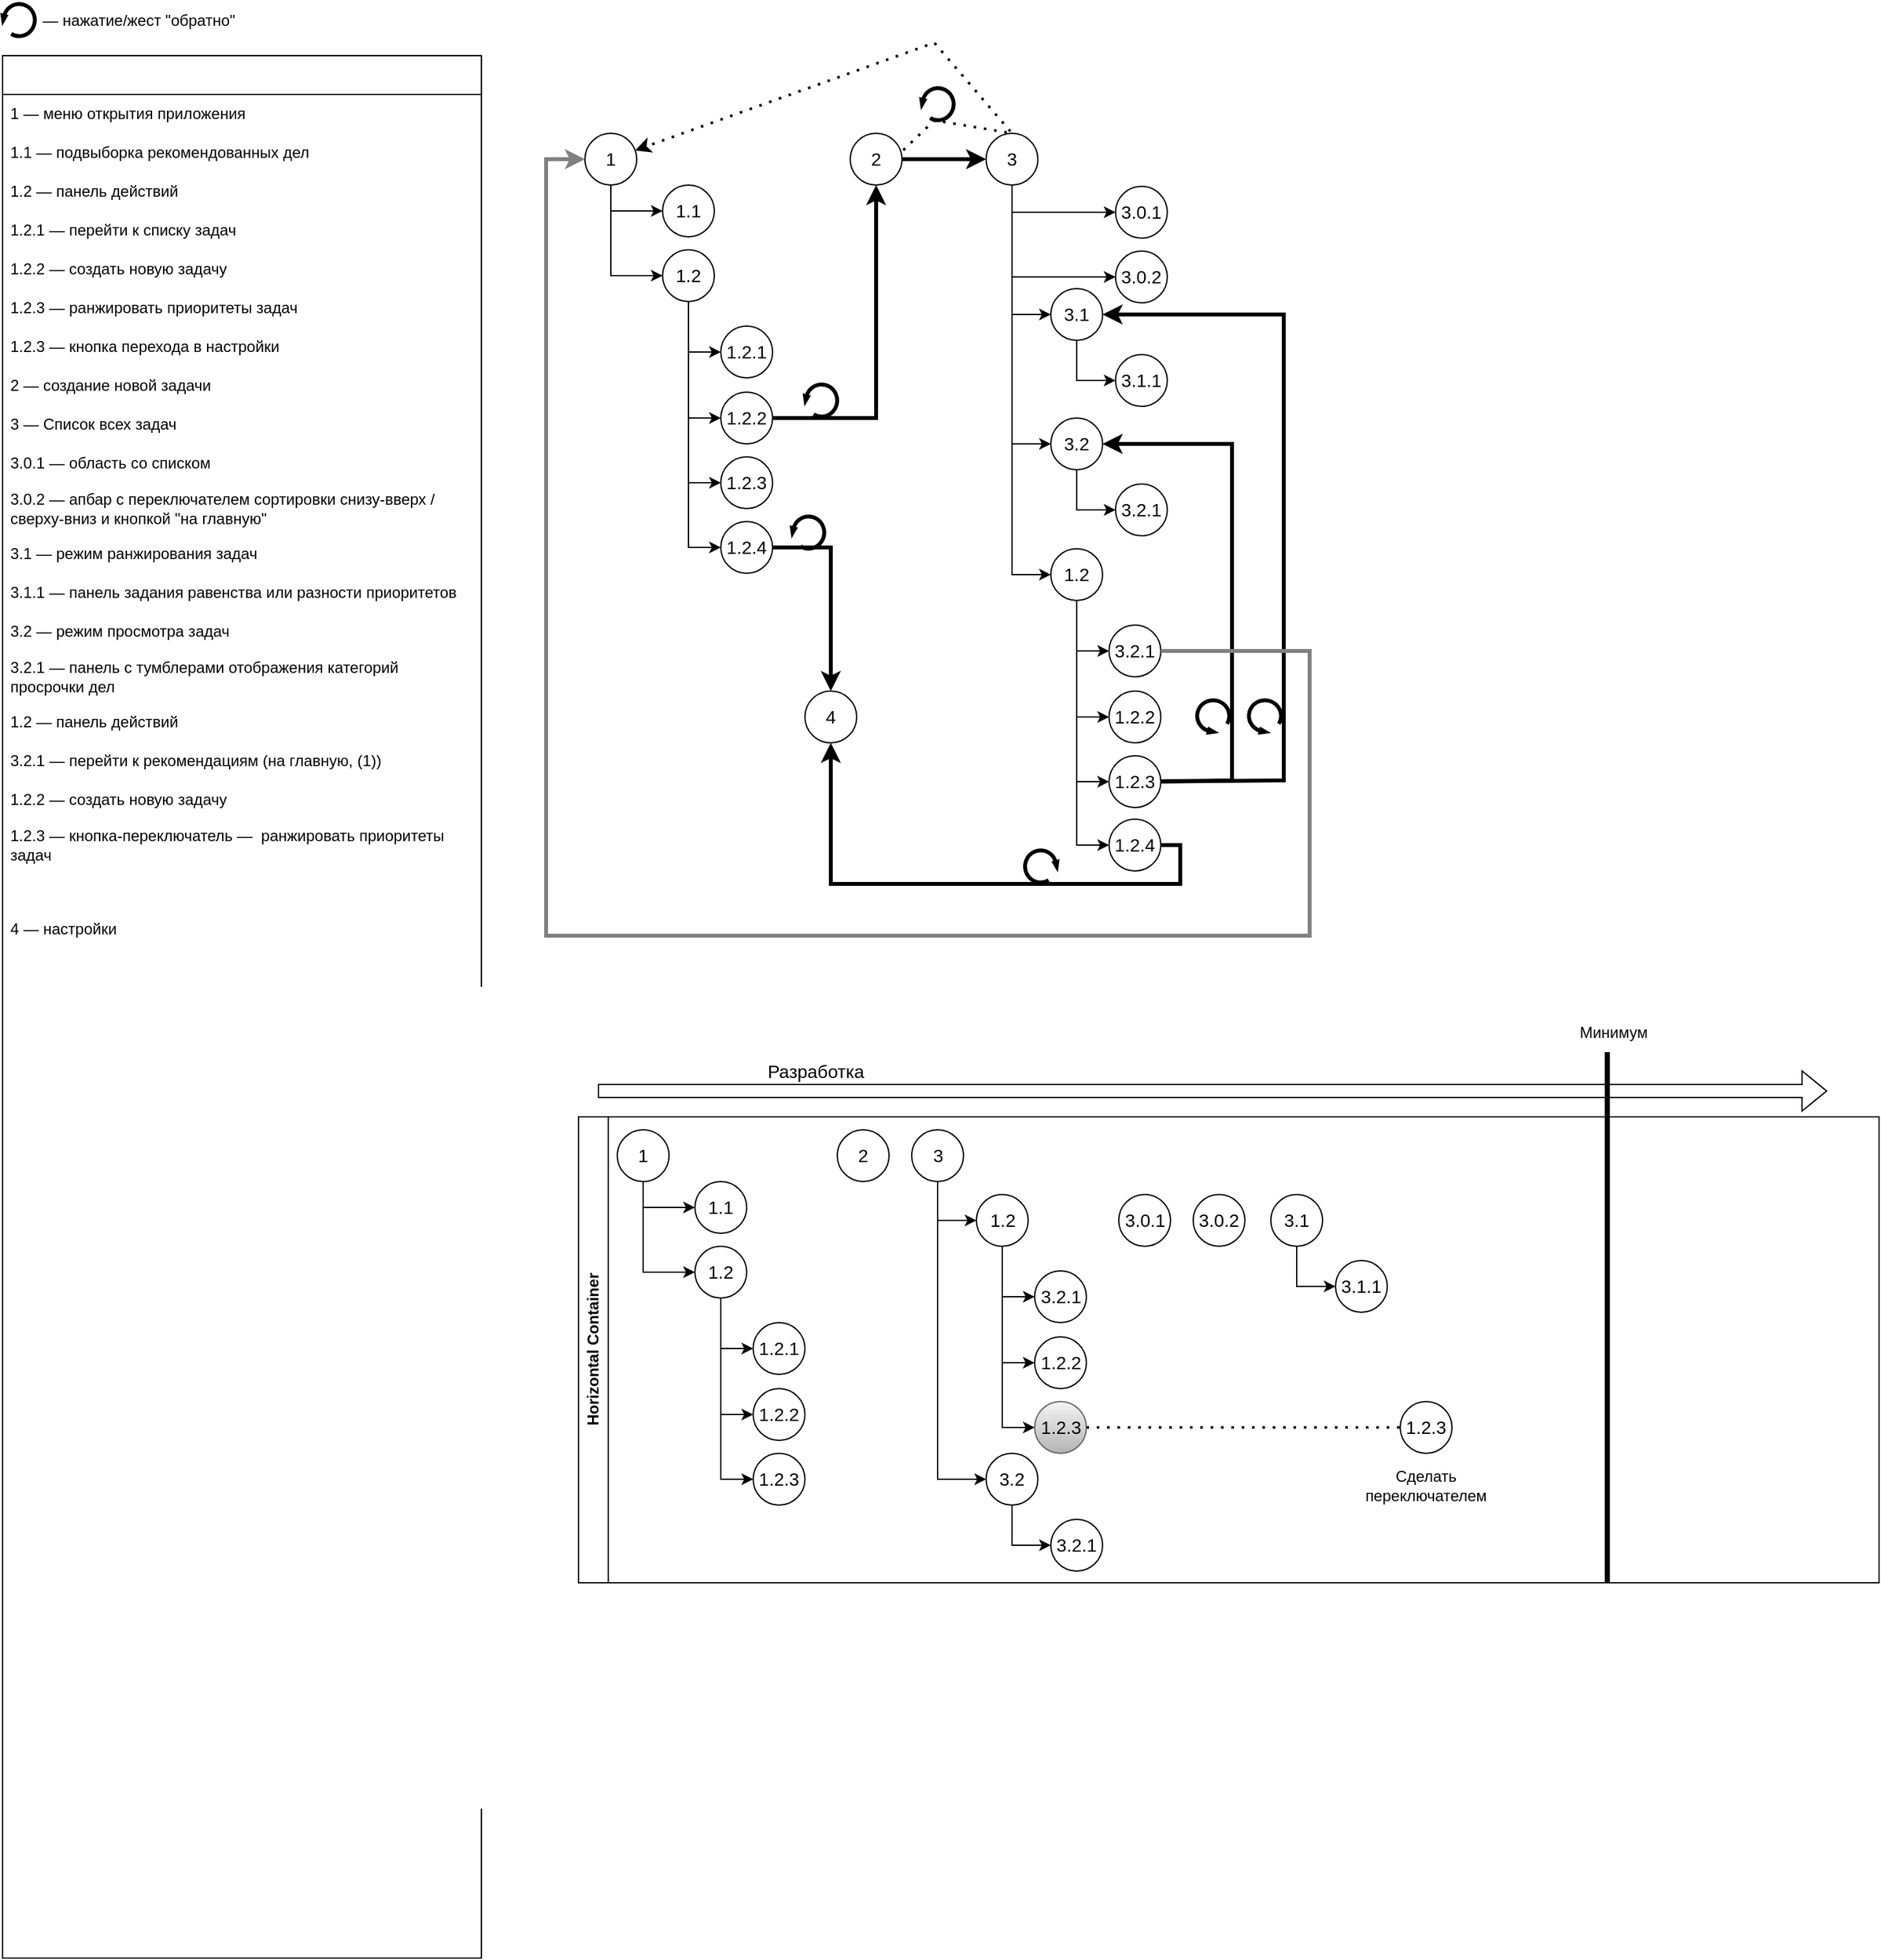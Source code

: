 <mxfile version="23.1.5" type="device" pages="4">
  <diagram name="UX" id="wJWks81wAq0Qm3UqURGk">
    <mxGraphModel dx="1814" dy="1418" grid="1" gridSize="10" guides="1" tooltips="1" connect="1" arrows="1" fold="1" page="1" pageScale="1" pageWidth="850" pageHeight="1100" math="0" shadow="0">
      <root>
        <mxCell id="0" />
        <mxCell id="1" parent="0" />
        <mxCell id="Pbm4LYQ_HDA6HWnLoT-D-1" value="1" style="ellipse;whiteSpace=wrap;html=1;aspect=fixed;fontSize=14;" vertex="1" parent="1">
          <mxGeometry x="230" y="170" width="40" height="40" as="geometry" />
        </mxCell>
        <mxCell id="Pbm4LYQ_HDA6HWnLoT-D-2" value="&amp;nbsp;" style="swimlane;fontStyle=0;childLayout=stackLayout;horizontal=1;startSize=30;horizontalStack=0;resizeParent=1;resizeParentMax=0;resizeLast=0;collapsible=1;marginBottom=0;whiteSpace=wrap;html=1;" vertex="1" parent="1">
          <mxGeometry x="-220" y="110" width="370" height="1470" as="geometry" />
        </mxCell>
        <mxCell id="Pbm4LYQ_HDA6HWnLoT-D-3" value="1 — меню открытия приложения" style="text;strokeColor=none;fillColor=none;align=left;verticalAlign=middle;spacingLeft=4;spacingRight=4;overflow=hidden;points=[[0,0.5],[1,0.5]];portConstraint=eastwest;rotatable=0;whiteSpace=wrap;html=1;" vertex="1" parent="Pbm4LYQ_HDA6HWnLoT-D-2">
          <mxGeometry y="30" width="370" height="30" as="geometry" />
        </mxCell>
        <mxCell id="Pbm4LYQ_HDA6HWnLoT-D-4" value="1.1 — подвыборка рекомендованных дел" style="text;strokeColor=none;fillColor=none;align=left;verticalAlign=middle;spacingLeft=4;spacingRight=4;overflow=hidden;points=[[0,0.5],[1,0.5]];portConstraint=eastwest;rotatable=0;whiteSpace=wrap;html=1;" vertex="1" parent="Pbm4LYQ_HDA6HWnLoT-D-2">
          <mxGeometry y="60" width="370" height="30" as="geometry" />
        </mxCell>
        <mxCell id="Pbm4LYQ_HDA6HWnLoT-D-30" value="1.2 — панель действий" style="text;strokeColor=none;fillColor=none;align=left;verticalAlign=middle;spacingLeft=4;spacingRight=4;overflow=hidden;points=[[0,0.5],[1,0.5]];portConstraint=eastwest;rotatable=0;whiteSpace=wrap;html=1;" vertex="1" parent="Pbm4LYQ_HDA6HWnLoT-D-2">
          <mxGeometry y="90" width="370" height="30" as="geometry" />
        </mxCell>
        <mxCell id="Pbm4LYQ_HDA6HWnLoT-D-81" value="1.2.1 — перейти к списку задач" style="text;strokeColor=none;fillColor=none;align=left;verticalAlign=middle;spacingLeft=4;spacingRight=4;overflow=hidden;points=[[0,0.5],[1,0.5]];portConstraint=eastwest;rotatable=0;whiteSpace=wrap;html=1;" vertex="1" parent="Pbm4LYQ_HDA6HWnLoT-D-2">
          <mxGeometry y="120" width="370" height="30" as="geometry" />
        </mxCell>
        <mxCell id="Pbm4LYQ_HDA6HWnLoT-D-79" value="1.2.2 — создать новую задачу" style="text;strokeColor=none;fillColor=none;align=left;verticalAlign=middle;spacingLeft=4;spacingRight=4;overflow=hidden;points=[[0,0.5],[1,0.5]];portConstraint=eastwest;rotatable=0;whiteSpace=wrap;html=1;" vertex="1" parent="Pbm4LYQ_HDA6HWnLoT-D-2">
          <mxGeometry y="150" width="370" height="30" as="geometry" />
        </mxCell>
        <mxCell id="Pbm4LYQ_HDA6HWnLoT-D-82" value="1.2.3 — ранжировать приоритеты задач" style="text;strokeColor=none;fillColor=none;align=left;verticalAlign=middle;spacingLeft=4;spacingRight=4;overflow=hidden;points=[[0,0.5],[1,0.5]];portConstraint=eastwest;rotatable=0;whiteSpace=wrap;html=1;" vertex="1" parent="Pbm4LYQ_HDA6HWnLoT-D-2">
          <mxGeometry y="180" width="370" height="30" as="geometry" />
        </mxCell>
        <mxCell id="Pbm4LYQ_HDA6HWnLoT-D-132" value="1.2.3 — кнопка перехода в настройки" style="text;strokeColor=none;fillColor=none;align=left;verticalAlign=middle;spacingLeft=4;spacingRight=4;overflow=hidden;points=[[0,0.5],[1,0.5]];portConstraint=eastwest;rotatable=0;whiteSpace=wrap;html=1;" vertex="1" parent="Pbm4LYQ_HDA6HWnLoT-D-2">
          <mxGeometry y="210" width="370" height="30" as="geometry" />
        </mxCell>
        <mxCell id="Pbm4LYQ_HDA6HWnLoT-D-31" value="2 — создание новой задачи" style="text;strokeColor=none;fillColor=none;align=left;verticalAlign=middle;spacingLeft=4;spacingRight=4;overflow=hidden;points=[[0,0.5],[1,0.5]];portConstraint=eastwest;rotatable=0;whiteSpace=wrap;html=1;" vertex="1" parent="Pbm4LYQ_HDA6HWnLoT-D-2">
          <mxGeometry y="240" width="370" height="30" as="geometry" />
        </mxCell>
        <mxCell id="Pbm4LYQ_HDA6HWnLoT-D-92" value="3 — Список всех задач" style="text;strokeColor=none;fillColor=none;align=left;verticalAlign=middle;spacingLeft=4;spacingRight=4;overflow=hidden;points=[[0,0.5],[1,0.5]];portConstraint=eastwest;rotatable=0;whiteSpace=wrap;html=1;" vertex="1" parent="Pbm4LYQ_HDA6HWnLoT-D-2">
          <mxGeometry y="270" width="370" height="30" as="geometry" />
        </mxCell>
        <mxCell id="Pbm4LYQ_HDA6HWnLoT-D-88" value="3.0.1 — область со списком" style="text;strokeColor=none;fillColor=none;align=left;verticalAlign=middle;spacingLeft=4;spacingRight=4;overflow=hidden;points=[[0,0.5],[1,0.5]];portConstraint=eastwest;rotatable=0;whiteSpace=wrap;html=1;" vertex="1" parent="Pbm4LYQ_HDA6HWnLoT-D-2">
          <mxGeometry y="300" width="370" height="30" as="geometry" />
        </mxCell>
        <mxCell id="Pbm4LYQ_HDA6HWnLoT-D-93" value="3.0.2 — апбар с переключателем сортировки снизу-вверх / сверху-вниз и кнопкой &quot;на главную&quot;" style="text;strokeColor=none;fillColor=none;align=left;verticalAlign=middle;spacingLeft=4;spacingRight=4;overflow=hidden;points=[[0,0.5],[1,0.5]];portConstraint=eastwest;rotatable=0;whiteSpace=wrap;html=1;" vertex="1" parent="Pbm4LYQ_HDA6HWnLoT-D-2">
          <mxGeometry y="330" width="370" height="40" as="geometry" />
        </mxCell>
        <mxCell id="Pbm4LYQ_HDA6HWnLoT-D-91" value="3.1 — режим ранжирования задач" style="text;strokeColor=none;fillColor=none;align=left;verticalAlign=middle;spacingLeft=4;spacingRight=4;overflow=hidden;points=[[0,0.5],[1,0.5]];portConstraint=eastwest;rotatable=0;whiteSpace=wrap;html=1;" vertex="1" parent="Pbm4LYQ_HDA6HWnLoT-D-2">
          <mxGeometry y="370" width="370" height="30" as="geometry" />
        </mxCell>
        <mxCell id="Pbm4LYQ_HDA6HWnLoT-D-89" value="3.1.1 — панель задания равенства или разности приоритетов" style="text;strokeColor=none;fillColor=none;align=left;verticalAlign=middle;spacingLeft=4;spacingRight=4;overflow=hidden;points=[[0,0.5],[1,0.5]];portConstraint=eastwest;rotatable=0;whiteSpace=wrap;html=1;" vertex="1" parent="Pbm4LYQ_HDA6HWnLoT-D-2">
          <mxGeometry y="400" width="370" height="30" as="geometry" />
        </mxCell>
        <mxCell id="Pbm4LYQ_HDA6HWnLoT-D-90" value="3.2 — режим просмотра задач" style="text;strokeColor=none;fillColor=none;align=left;verticalAlign=middle;spacingLeft=4;spacingRight=4;overflow=hidden;points=[[0,0.5],[1,0.5]];portConstraint=eastwest;rotatable=0;whiteSpace=wrap;html=1;" vertex="1" parent="Pbm4LYQ_HDA6HWnLoT-D-2">
          <mxGeometry y="430" width="370" height="30" as="geometry" />
        </mxCell>
        <mxCell id="Pbm4LYQ_HDA6HWnLoT-D-87" value="3.2.1 — панель с тумблерами отображения категорий просрочки дел" style="text;strokeColor=none;fillColor=none;align=left;verticalAlign=middle;spacingLeft=4;spacingRight=4;overflow=hidden;points=[[0,0.5],[1,0.5]];portConstraint=eastwest;rotatable=0;whiteSpace=wrap;html=1;" vertex="1" parent="Pbm4LYQ_HDA6HWnLoT-D-2">
          <mxGeometry y="460" width="370" height="40" as="geometry" />
        </mxCell>
        <mxCell id="Pbm4LYQ_HDA6HWnLoT-D-94" value="1.2 — панель действий" style="text;strokeColor=none;fillColor=none;align=left;verticalAlign=middle;spacingLeft=4;spacingRight=4;overflow=hidden;points=[[0,0.5],[1,0.5]];portConstraint=eastwest;rotatable=0;whiteSpace=wrap;html=1;" vertex="1" parent="Pbm4LYQ_HDA6HWnLoT-D-2">
          <mxGeometry y="500" width="370" height="30" as="geometry" />
        </mxCell>
        <mxCell id="sezZDPGbpUgmrkD-KM_s-2" value="3.2.1 — перейти к рекомендациям (на главную, (1))" style="text;strokeColor=none;fillColor=none;align=left;verticalAlign=middle;spacingLeft=4;spacingRight=4;overflow=hidden;points=[[0,0.5],[1,0.5]];portConstraint=eastwest;rotatable=0;whiteSpace=wrap;html=1;" vertex="1" parent="Pbm4LYQ_HDA6HWnLoT-D-2">
          <mxGeometry y="530" width="370" height="30" as="geometry" />
        </mxCell>
        <mxCell id="sezZDPGbpUgmrkD-KM_s-1" value="1.2.2 — создать новую задачу" style="text;strokeColor=none;fillColor=none;align=left;verticalAlign=middle;spacingLeft=4;spacingRight=4;overflow=hidden;points=[[0,0.5],[1,0.5]];portConstraint=eastwest;rotatable=0;whiteSpace=wrap;html=1;" vertex="1" parent="Pbm4LYQ_HDA6HWnLoT-D-2">
          <mxGeometry y="560" width="370" height="30" as="geometry" />
        </mxCell>
        <mxCell id="Pbm4LYQ_HDA6HWnLoT-D-119" value="1.2.3 — кнопка-переключатель —&amp;nbsp; ранжировать приоритеты задач" style="text;strokeColor=none;fillColor=none;align=left;verticalAlign=middle;spacingLeft=4;spacingRight=4;overflow=hidden;points=[[0,0.5],[1,0.5]];portConstraint=eastwest;rotatable=0;whiteSpace=wrap;html=1;" vertex="1" parent="Pbm4LYQ_HDA6HWnLoT-D-2">
          <mxGeometry y="590" width="370" height="40" as="geometry" />
        </mxCell>
        <mxCell id="Pbm4LYQ_HDA6HWnLoT-D-86" value="&amp;nbsp;" style="text;strokeColor=none;fillColor=none;align=left;verticalAlign=middle;spacingLeft=4;spacingRight=4;overflow=hidden;points=[[0,0.5],[1,0.5]];portConstraint=eastwest;rotatable=0;whiteSpace=wrap;html=1;" vertex="1" parent="Pbm4LYQ_HDA6HWnLoT-D-2">
          <mxGeometry y="630" width="370" height="30" as="geometry" />
        </mxCell>
        <mxCell id="Pbm4LYQ_HDA6HWnLoT-D-85" value="4 — настройки" style="text;strokeColor=none;fillColor=none;align=left;verticalAlign=middle;spacingLeft=4;spacingRight=4;overflow=hidden;points=[[0,0.5],[1,0.5]];portConstraint=eastwest;rotatable=0;whiteSpace=wrap;html=1;" vertex="1" parent="Pbm4LYQ_HDA6HWnLoT-D-2">
          <mxGeometry y="660" width="370" height="30" as="geometry" />
        </mxCell>
        <mxCell id="Pbm4LYQ_HDA6HWnLoT-D-84" value="&amp;nbsp;" style="text;strokeColor=none;fillColor=none;align=left;verticalAlign=middle;spacingLeft=4;spacingRight=4;overflow=hidden;points=[[0,0.5],[1,0.5]];portConstraint=eastwest;rotatable=0;whiteSpace=wrap;html=1;" vertex="1" parent="Pbm4LYQ_HDA6HWnLoT-D-2">
          <mxGeometry y="690" width="370" height="30" as="geometry" />
        </mxCell>
        <mxCell id="Pbm4LYQ_HDA6HWnLoT-D-83" value="&amp;nbsp;" style="text;strokeColor=none;fillColor=none;align=left;verticalAlign=middle;spacingLeft=4;spacingRight=4;overflow=hidden;points=[[0,0.5],[1,0.5]];portConstraint=eastwest;rotatable=0;whiteSpace=wrap;html=1;" vertex="1" parent="Pbm4LYQ_HDA6HWnLoT-D-2">
          <mxGeometry y="720" width="370" height="30" as="geometry" />
        </mxCell>
        <mxCell id="Pbm4LYQ_HDA6HWnLoT-D-33" value="&amp;nbsp;" style="text;strokeColor=none;fillColor=none;align=left;verticalAlign=middle;spacingLeft=4;spacingRight=4;overflow=hidden;points=[[0,0.5],[1,0.5]];portConstraint=eastwest;rotatable=0;whiteSpace=wrap;html=1;" vertex="1" parent="Pbm4LYQ_HDA6HWnLoT-D-2">
          <mxGeometry y="750" width="370" height="30" as="geometry" />
        </mxCell>
        <mxCell id="Pbm4LYQ_HDA6HWnLoT-D-32" value="&amp;nbsp;" style="text;strokeColor=none;fillColor=none;align=left;verticalAlign=middle;spacingLeft=4;spacingRight=4;overflow=hidden;points=[[0,0.5],[1,0.5]];portConstraint=eastwest;rotatable=0;whiteSpace=wrap;html=1;" vertex="1" parent="Pbm4LYQ_HDA6HWnLoT-D-2">
          <mxGeometry y="780" width="370" height="30" as="geometry" />
        </mxCell>
        <mxCell id="Pbm4LYQ_HDA6HWnLoT-D-18" value="&amp;nbsp;" style="text;strokeColor=none;fillColor=none;align=left;verticalAlign=middle;spacingLeft=4;spacingRight=4;overflow=hidden;points=[[0,0.5],[1,0.5]];portConstraint=eastwest;rotatable=0;whiteSpace=wrap;html=1;" vertex="1" parent="Pbm4LYQ_HDA6HWnLoT-D-2">
          <mxGeometry y="810" width="370" height="30" as="geometry" />
        </mxCell>
        <mxCell id="Pbm4LYQ_HDA6HWnLoT-D-29" value="&amp;nbsp;" style="text;strokeColor=none;fillColor=none;align=left;verticalAlign=middle;spacingLeft=4;spacingRight=4;overflow=hidden;points=[[0,0.5],[1,0.5]];portConstraint=eastwest;rotatable=0;whiteSpace=wrap;html=1;" vertex="1" parent="Pbm4LYQ_HDA6HWnLoT-D-2">
          <mxGeometry y="840" width="370" height="30" as="geometry" />
        </mxCell>
        <mxCell id="Pbm4LYQ_HDA6HWnLoT-D-28" value="&amp;nbsp;" style="text;strokeColor=none;fillColor=none;align=left;verticalAlign=middle;spacingLeft=4;spacingRight=4;overflow=hidden;points=[[0,0.5],[1,0.5]];portConstraint=eastwest;rotatable=0;whiteSpace=wrap;html=1;" vertex="1" parent="Pbm4LYQ_HDA6HWnLoT-D-2">
          <mxGeometry y="870" width="370" height="30" as="geometry" />
        </mxCell>
        <mxCell id="Pbm4LYQ_HDA6HWnLoT-D-27" value="&amp;nbsp;" style="text;strokeColor=none;fillColor=none;align=left;verticalAlign=middle;spacingLeft=4;spacingRight=4;overflow=hidden;points=[[0,0.5],[1,0.5]];portConstraint=eastwest;rotatable=0;whiteSpace=wrap;html=1;" vertex="1" parent="Pbm4LYQ_HDA6HWnLoT-D-2">
          <mxGeometry y="900" width="370" height="30" as="geometry" />
        </mxCell>
        <mxCell id="Pbm4LYQ_HDA6HWnLoT-D-26" value="&amp;nbsp;" style="text;strokeColor=none;fillColor=none;align=left;verticalAlign=middle;spacingLeft=4;spacingRight=4;overflow=hidden;points=[[0,0.5],[1,0.5]];portConstraint=eastwest;rotatable=0;whiteSpace=wrap;html=1;" vertex="1" parent="Pbm4LYQ_HDA6HWnLoT-D-2">
          <mxGeometry y="930" width="370" height="30" as="geometry" />
        </mxCell>
        <mxCell id="Pbm4LYQ_HDA6HWnLoT-D-25" value="&amp;nbsp;" style="text;strokeColor=none;fillColor=none;align=left;verticalAlign=middle;spacingLeft=4;spacingRight=4;overflow=hidden;points=[[0,0.5],[1,0.5]];portConstraint=eastwest;rotatable=0;whiteSpace=wrap;html=1;" vertex="1" parent="Pbm4LYQ_HDA6HWnLoT-D-2">
          <mxGeometry y="960" width="370" height="30" as="geometry" />
        </mxCell>
        <mxCell id="Pbm4LYQ_HDA6HWnLoT-D-24" value="&amp;nbsp;" style="text;strokeColor=none;fillColor=none;align=left;verticalAlign=middle;spacingLeft=4;spacingRight=4;overflow=hidden;points=[[0,0.5],[1,0.5]];portConstraint=eastwest;rotatable=0;whiteSpace=wrap;html=1;" vertex="1" parent="Pbm4LYQ_HDA6HWnLoT-D-2">
          <mxGeometry y="990" width="370" height="30" as="geometry" />
        </mxCell>
        <mxCell id="Pbm4LYQ_HDA6HWnLoT-D-23" value="&amp;nbsp;" style="text;strokeColor=none;fillColor=none;align=left;verticalAlign=middle;spacingLeft=4;spacingRight=4;overflow=hidden;points=[[0,0.5],[1,0.5]];portConstraint=eastwest;rotatable=0;whiteSpace=wrap;html=1;" vertex="1" parent="Pbm4LYQ_HDA6HWnLoT-D-2">
          <mxGeometry y="1020" width="370" height="30" as="geometry" />
        </mxCell>
        <mxCell id="Pbm4LYQ_HDA6HWnLoT-D-22" value="&amp;nbsp;" style="text;strokeColor=none;fillColor=none;align=left;verticalAlign=middle;spacingLeft=4;spacingRight=4;overflow=hidden;points=[[0,0.5],[1,0.5]];portConstraint=eastwest;rotatable=0;whiteSpace=wrap;html=1;" vertex="1" parent="Pbm4LYQ_HDA6HWnLoT-D-2">
          <mxGeometry y="1050" width="370" height="30" as="geometry" />
        </mxCell>
        <mxCell id="Pbm4LYQ_HDA6HWnLoT-D-21" value="&amp;nbsp;" style="text;strokeColor=none;fillColor=none;align=left;verticalAlign=middle;spacingLeft=4;spacingRight=4;overflow=hidden;points=[[0,0.5],[1,0.5]];portConstraint=eastwest;rotatable=0;whiteSpace=wrap;html=1;" vertex="1" parent="Pbm4LYQ_HDA6HWnLoT-D-2">
          <mxGeometry y="1080" width="370" height="30" as="geometry" />
        </mxCell>
        <mxCell id="Pbm4LYQ_HDA6HWnLoT-D-20" value="&amp;nbsp;" style="text;strokeColor=none;fillColor=none;align=left;verticalAlign=middle;spacingLeft=4;spacingRight=4;overflow=hidden;points=[[0,0.5],[1,0.5]];portConstraint=eastwest;rotatable=0;whiteSpace=wrap;html=1;" vertex="1" parent="Pbm4LYQ_HDA6HWnLoT-D-2">
          <mxGeometry y="1110" width="370" height="30" as="geometry" />
        </mxCell>
        <mxCell id="Pbm4LYQ_HDA6HWnLoT-D-19" value="&amp;nbsp;" style="text;strokeColor=none;fillColor=none;align=left;verticalAlign=middle;spacingLeft=4;spacingRight=4;overflow=hidden;points=[[0,0.5],[1,0.5]];portConstraint=eastwest;rotatable=0;whiteSpace=wrap;html=1;" vertex="1" parent="Pbm4LYQ_HDA6HWnLoT-D-2">
          <mxGeometry y="1140" width="370" height="30" as="geometry" />
        </mxCell>
        <mxCell id="Pbm4LYQ_HDA6HWnLoT-D-6" value="&amp;nbsp;" style="text;strokeColor=none;fillColor=none;align=left;verticalAlign=middle;spacingLeft=4;spacingRight=4;overflow=hidden;points=[[0,0.5],[1,0.5]];portConstraint=eastwest;rotatable=0;whiteSpace=wrap;html=1;" vertex="1" parent="Pbm4LYQ_HDA6HWnLoT-D-2">
          <mxGeometry y="1170" width="370" height="30" as="geometry" />
        </mxCell>
        <mxCell id="Pbm4LYQ_HDA6HWnLoT-D-12" value="&amp;nbsp;" style="text;strokeColor=none;fillColor=none;align=left;verticalAlign=middle;spacingLeft=4;spacingRight=4;overflow=hidden;points=[[0,0.5],[1,0.5]];portConstraint=eastwest;rotatable=0;whiteSpace=wrap;html=1;" vertex="1" parent="Pbm4LYQ_HDA6HWnLoT-D-2">
          <mxGeometry y="1200" width="370" height="30" as="geometry" />
        </mxCell>
        <mxCell id="Pbm4LYQ_HDA6HWnLoT-D-13" value="&amp;nbsp;" style="text;strokeColor=none;fillColor=none;align=left;verticalAlign=middle;spacingLeft=4;spacingRight=4;overflow=hidden;points=[[0,0.5],[1,0.5]];portConstraint=eastwest;rotatable=0;whiteSpace=wrap;html=1;" vertex="1" parent="Pbm4LYQ_HDA6HWnLoT-D-2">
          <mxGeometry y="1230" width="370" height="30" as="geometry" />
        </mxCell>
        <mxCell id="Pbm4LYQ_HDA6HWnLoT-D-14" value="&amp;nbsp;" style="text;strokeColor=none;fillColor=none;align=left;verticalAlign=middle;spacingLeft=4;spacingRight=4;overflow=hidden;points=[[0,0.5],[1,0.5]];portConstraint=eastwest;rotatable=0;whiteSpace=wrap;html=1;" vertex="1" parent="Pbm4LYQ_HDA6HWnLoT-D-2">
          <mxGeometry y="1260" width="370" height="30" as="geometry" />
        </mxCell>
        <mxCell id="Pbm4LYQ_HDA6HWnLoT-D-9" value="&amp;nbsp;" style="text;strokeColor=none;fillColor=none;align=left;verticalAlign=middle;spacingLeft=4;spacingRight=4;overflow=hidden;points=[[0,0.5],[1,0.5]];portConstraint=eastwest;rotatable=0;whiteSpace=wrap;html=1;" vertex="1" parent="Pbm4LYQ_HDA6HWnLoT-D-2">
          <mxGeometry y="1290" width="370" height="30" as="geometry" />
        </mxCell>
        <mxCell id="Pbm4LYQ_HDA6HWnLoT-D-10" value="&amp;nbsp;" style="text;strokeColor=none;fillColor=none;align=left;verticalAlign=middle;spacingLeft=4;spacingRight=4;overflow=hidden;points=[[0,0.5],[1,0.5]];portConstraint=eastwest;rotatable=0;whiteSpace=wrap;html=1;" vertex="1" parent="Pbm4LYQ_HDA6HWnLoT-D-2">
          <mxGeometry y="1320" width="370" height="30" as="geometry" />
        </mxCell>
        <mxCell id="Pbm4LYQ_HDA6HWnLoT-D-11" value="&amp;nbsp;" style="text;strokeColor=none;fillColor=none;align=left;verticalAlign=middle;spacingLeft=4;spacingRight=4;overflow=hidden;points=[[0,0.5],[1,0.5]];portConstraint=eastwest;rotatable=0;whiteSpace=wrap;html=1;" vertex="1" parent="Pbm4LYQ_HDA6HWnLoT-D-2">
          <mxGeometry y="1350" width="370" height="30" as="geometry" />
        </mxCell>
        <mxCell id="Pbm4LYQ_HDA6HWnLoT-D-8" value="&amp;nbsp;" style="text;strokeColor=none;fillColor=none;align=left;verticalAlign=middle;spacingLeft=4;spacingRight=4;overflow=hidden;points=[[0,0.5],[1,0.5]];portConstraint=eastwest;rotatable=0;whiteSpace=wrap;html=1;" vertex="1" parent="Pbm4LYQ_HDA6HWnLoT-D-2">
          <mxGeometry y="1380" width="370" height="30" as="geometry" />
        </mxCell>
        <mxCell id="Pbm4LYQ_HDA6HWnLoT-D-7" value="&amp;nbsp;" style="text;strokeColor=none;fillColor=none;align=left;verticalAlign=middle;spacingLeft=4;spacingRight=4;overflow=hidden;points=[[0,0.5],[1,0.5]];portConstraint=eastwest;rotatable=0;whiteSpace=wrap;html=1;" vertex="1" parent="Pbm4LYQ_HDA6HWnLoT-D-2">
          <mxGeometry y="1410" width="370" height="30" as="geometry" />
        </mxCell>
        <mxCell id="Pbm4LYQ_HDA6HWnLoT-D-5" value="&amp;nbsp;" style="text;strokeColor=none;fillColor=none;align=left;verticalAlign=middle;spacingLeft=4;spacingRight=4;overflow=hidden;points=[[0,0.5],[1,0.5]];portConstraint=eastwest;rotatable=0;whiteSpace=wrap;html=1;" vertex="1" parent="Pbm4LYQ_HDA6HWnLoT-D-2">
          <mxGeometry y="1440" width="370" height="30" as="geometry" />
        </mxCell>
        <mxCell id="Pbm4LYQ_HDA6HWnLoT-D-42" value="1.1" style="ellipse;whiteSpace=wrap;html=1;aspect=fixed;fontSize=14;" vertex="1" parent="1">
          <mxGeometry x="290" y="210" width="40" height="40" as="geometry" />
        </mxCell>
        <mxCell id="Pbm4LYQ_HDA6HWnLoT-D-97" style="edgeStyle=orthogonalEdgeStyle;rounded=0;orthogonalLoop=1;jettySize=auto;html=1;exitX=0.5;exitY=1;exitDx=0;exitDy=0;entryX=0;entryY=0.5;entryDx=0;entryDy=0;" edge="1" parent="1" source="Pbm4LYQ_HDA6HWnLoT-D-43" target="Pbm4LYQ_HDA6HWnLoT-D-78">
          <mxGeometry relative="1" as="geometry" />
        </mxCell>
        <mxCell id="Pbm4LYQ_HDA6HWnLoT-D-98" style="edgeStyle=orthogonalEdgeStyle;rounded=0;orthogonalLoop=1;jettySize=auto;html=1;exitX=0.5;exitY=1;exitDx=0;exitDy=0;entryX=0;entryY=0.5;entryDx=0;entryDy=0;" edge="1" parent="1" source="Pbm4LYQ_HDA6HWnLoT-D-43" target="Pbm4LYQ_HDA6HWnLoT-D-95">
          <mxGeometry relative="1" as="geometry" />
        </mxCell>
        <mxCell id="Pbm4LYQ_HDA6HWnLoT-D-99" style="edgeStyle=orthogonalEdgeStyle;rounded=0;orthogonalLoop=1;jettySize=auto;html=1;exitX=0.5;exitY=1;exitDx=0;exitDy=0;entryX=0;entryY=0.5;entryDx=0;entryDy=0;" edge="1" parent="1" source="Pbm4LYQ_HDA6HWnLoT-D-43" target="Pbm4LYQ_HDA6HWnLoT-D-96">
          <mxGeometry relative="1" as="geometry" />
        </mxCell>
        <mxCell id="Pbm4LYQ_HDA6HWnLoT-D-130" style="edgeStyle=orthogonalEdgeStyle;rounded=0;orthogonalLoop=1;jettySize=auto;html=1;exitX=0.5;exitY=1;exitDx=0;exitDy=0;entryX=0;entryY=0.5;entryDx=0;entryDy=0;" edge="1" parent="1" source="Pbm4LYQ_HDA6HWnLoT-D-43" target="Pbm4LYQ_HDA6HWnLoT-D-127">
          <mxGeometry relative="1" as="geometry" />
        </mxCell>
        <mxCell id="Pbm4LYQ_HDA6HWnLoT-D-43" value="1.2" style="ellipse;whiteSpace=wrap;html=1;aspect=fixed;fontSize=14;" vertex="1" parent="1">
          <mxGeometry x="290" y="260" width="40" height="40" as="geometry" />
        </mxCell>
        <mxCell id="Pbm4LYQ_HDA6HWnLoT-D-44" value="" style="endArrow=classic;html=1;rounded=0;" edge="1" parent="1" source="Pbm4LYQ_HDA6HWnLoT-D-1" target="Pbm4LYQ_HDA6HWnLoT-D-42">
          <mxGeometry width="50" height="50" relative="1" as="geometry">
            <mxPoint x="250" y="350" as="sourcePoint" />
            <mxPoint x="300" y="300" as="targetPoint" />
            <Array as="points">
              <mxPoint x="250" y="230" />
            </Array>
          </mxGeometry>
        </mxCell>
        <mxCell id="Pbm4LYQ_HDA6HWnLoT-D-46" value="" style="endArrow=classic;html=1;rounded=0;" edge="1" parent="1" source="Pbm4LYQ_HDA6HWnLoT-D-1" target="Pbm4LYQ_HDA6HWnLoT-D-43">
          <mxGeometry width="50" height="50" relative="1" as="geometry">
            <mxPoint x="160" y="360" as="sourcePoint" />
            <mxPoint x="210" y="310" as="targetPoint" />
            <Array as="points">
              <mxPoint x="250" y="280" />
            </Array>
          </mxGeometry>
        </mxCell>
        <mxCell id="Pbm4LYQ_HDA6HWnLoT-D-47" value="2" style="ellipse;whiteSpace=wrap;html=1;aspect=fixed;fontSize=14;" vertex="1" parent="1">
          <mxGeometry x="435" y="170" width="40" height="40" as="geometry" />
        </mxCell>
        <mxCell id="Pbm4LYQ_HDA6HWnLoT-D-109" style="edgeStyle=orthogonalEdgeStyle;rounded=0;orthogonalLoop=1;jettySize=auto;html=1;exitX=0.5;exitY=1;exitDx=0;exitDy=0;entryX=0;entryY=0.5;entryDx=0;entryDy=0;" edge="1" parent="1" source="Pbm4LYQ_HDA6HWnLoT-D-48" target="Pbm4LYQ_HDA6HWnLoT-D-107">
          <mxGeometry relative="1" as="geometry" />
        </mxCell>
        <mxCell id="Pbm4LYQ_HDA6HWnLoT-D-110" style="edgeStyle=orthogonalEdgeStyle;rounded=0;orthogonalLoop=1;jettySize=auto;html=1;exitX=0.5;exitY=1;exitDx=0;exitDy=0;entryX=0;entryY=0.5;entryDx=0;entryDy=0;" edge="1" parent="1" source="Pbm4LYQ_HDA6HWnLoT-D-48" target="Pbm4LYQ_HDA6HWnLoT-D-108">
          <mxGeometry relative="1" as="geometry" />
        </mxCell>
        <mxCell id="Pbm4LYQ_HDA6HWnLoT-D-111" style="edgeStyle=orthogonalEdgeStyle;rounded=0;orthogonalLoop=1;jettySize=auto;html=1;exitX=0.5;exitY=1;exitDx=0;exitDy=0;entryX=0;entryY=0.5;entryDx=0;entryDy=0;" edge="1" parent="1" source="Pbm4LYQ_HDA6HWnLoT-D-48" target="Pbm4LYQ_HDA6HWnLoT-D-49">
          <mxGeometry relative="1" as="geometry" />
        </mxCell>
        <mxCell id="Pbm4LYQ_HDA6HWnLoT-D-112" style="edgeStyle=orthogonalEdgeStyle;rounded=0;orthogonalLoop=1;jettySize=auto;html=1;exitX=0.5;exitY=1;exitDx=0;exitDy=0;entryX=0;entryY=0.5;entryDx=0;entryDy=0;" edge="1" parent="1" source="Pbm4LYQ_HDA6HWnLoT-D-48" target="Pbm4LYQ_HDA6HWnLoT-D-50">
          <mxGeometry relative="1" as="geometry" />
        </mxCell>
        <mxCell id="Pbm4LYQ_HDA6HWnLoT-D-118" style="edgeStyle=orthogonalEdgeStyle;rounded=0;orthogonalLoop=1;jettySize=auto;html=1;exitX=0.5;exitY=1;exitDx=0;exitDy=0;entryX=0;entryY=0.5;entryDx=0;entryDy=0;" edge="1" parent="1" source="Pbm4LYQ_HDA6HWnLoT-D-48" target="Pbm4LYQ_HDA6HWnLoT-D-103">
          <mxGeometry relative="1" as="geometry" />
        </mxCell>
        <mxCell id="Pbm4LYQ_HDA6HWnLoT-D-48" value="3" style="ellipse;whiteSpace=wrap;html=1;aspect=fixed;fontSize=14;" vertex="1" parent="1">
          <mxGeometry x="540" y="170" width="40" height="40" as="geometry" />
        </mxCell>
        <mxCell id="Pbm4LYQ_HDA6HWnLoT-D-116" style="edgeStyle=orthogonalEdgeStyle;rounded=0;orthogonalLoop=1;jettySize=auto;html=1;exitX=0.5;exitY=1;exitDx=0;exitDy=0;entryX=0;entryY=0.5;entryDx=0;entryDy=0;" edge="1" parent="1" source="Pbm4LYQ_HDA6HWnLoT-D-49" target="Pbm4LYQ_HDA6HWnLoT-D-113">
          <mxGeometry relative="1" as="geometry" />
        </mxCell>
        <mxCell id="Pbm4LYQ_HDA6HWnLoT-D-49" value="3.1" style="ellipse;whiteSpace=wrap;html=1;aspect=fixed;fontSize=14;" vertex="1" parent="1">
          <mxGeometry x="590" y="290" width="40" height="40" as="geometry" />
        </mxCell>
        <mxCell id="Pbm4LYQ_HDA6HWnLoT-D-117" style="edgeStyle=orthogonalEdgeStyle;rounded=0;orthogonalLoop=1;jettySize=auto;html=1;exitX=0.5;exitY=1;exitDx=0;exitDy=0;entryX=0;entryY=0.5;entryDx=0;entryDy=0;" edge="1" parent="1" source="Pbm4LYQ_HDA6HWnLoT-D-50" target="Pbm4LYQ_HDA6HWnLoT-D-114">
          <mxGeometry relative="1" as="geometry" />
        </mxCell>
        <mxCell id="Pbm4LYQ_HDA6HWnLoT-D-50" value="3.2" style="ellipse;whiteSpace=wrap;html=1;aspect=fixed;fontSize=14;" vertex="1" parent="1">
          <mxGeometry x="590" y="390" width="40" height="40" as="geometry" />
        </mxCell>
        <mxCell id="Pbm4LYQ_HDA6HWnLoT-D-53" value="" style="endArrow=classic;html=1;rounded=0;strokeWidth=3;" edge="1" parent="1" source="Pbm4LYQ_HDA6HWnLoT-D-95" target="Pbm4LYQ_HDA6HWnLoT-D-47">
          <mxGeometry width="50" height="50" relative="1" as="geometry">
            <mxPoint x="375" y="389" as="sourcePoint" />
            <mxPoint x="460" y="546" as="targetPoint" />
            <Array as="points">
              <mxPoint x="455" y="390" />
            </Array>
          </mxGeometry>
        </mxCell>
        <mxCell id="Pbm4LYQ_HDA6HWnLoT-D-56" value="" style="verticalLabelPosition=bottom;html=1;verticalAlign=top;strokeWidth=3;shape=mxgraph.lean_mapping.physical_pull;pointerEvents=1;rotation=-180;" vertex="1" parent="1">
          <mxGeometry x="400" y="364" width="25" height="25" as="geometry" />
        </mxCell>
        <mxCell id="Pbm4LYQ_HDA6HWnLoT-D-58" value="" style="endArrow=classic;html=1;rounded=0;strokeWidth=3;" edge="1" parent="1" source="Pbm4LYQ_HDA6HWnLoT-D-47" target="Pbm4LYQ_HDA6HWnLoT-D-48">
          <mxGeometry width="50" height="50" relative="1" as="geometry">
            <mxPoint x="390" y="200" as="sourcePoint" />
            <mxPoint x="445" y="200" as="targetPoint" />
          </mxGeometry>
        </mxCell>
        <mxCell id="Pbm4LYQ_HDA6HWnLoT-D-78" value="1.2.1" style="ellipse;whiteSpace=wrap;html=1;aspect=fixed;fontSize=14;" vertex="1" parent="1">
          <mxGeometry x="335" y="319" width="40" height="40" as="geometry" />
        </mxCell>
        <mxCell id="Pbm4LYQ_HDA6HWnLoT-D-95" value="1.2.2" style="ellipse;whiteSpace=wrap;html=1;aspect=fixed;fontSize=14;" vertex="1" parent="1">
          <mxGeometry x="335" y="370" width="40" height="40" as="geometry" />
        </mxCell>
        <mxCell id="Pbm4LYQ_HDA6HWnLoT-D-96" value="1.2.3" style="ellipse;whiteSpace=wrap;html=1;aspect=fixed;fontSize=14;" vertex="1" parent="1">
          <mxGeometry x="335" y="420" width="40" height="40" as="geometry" />
        </mxCell>
        <mxCell id="Pbm4LYQ_HDA6HWnLoT-D-100" style="edgeStyle=orthogonalEdgeStyle;rounded=0;orthogonalLoop=1;jettySize=auto;html=1;exitX=0.5;exitY=1;exitDx=0;exitDy=0;entryX=0;entryY=0.5;entryDx=0;entryDy=0;" edge="1" parent="1" source="Pbm4LYQ_HDA6HWnLoT-D-103" target="Pbm4LYQ_HDA6HWnLoT-D-104">
          <mxGeometry relative="1" as="geometry" />
        </mxCell>
        <mxCell id="Pbm4LYQ_HDA6HWnLoT-D-101" style="edgeStyle=orthogonalEdgeStyle;rounded=0;orthogonalLoop=1;jettySize=auto;html=1;exitX=0.5;exitY=1;exitDx=0;exitDy=0;entryX=0;entryY=0.5;entryDx=0;entryDy=0;" edge="1" parent="1" source="Pbm4LYQ_HDA6HWnLoT-D-103" target="Pbm4LYQ_HDA6HWnLoT-D-105">
          <mxGeometry relative="1" as="geometry" />
        </mxCell>
        <mxCell id="Pbm4LYQ_HDA6HWnLoT-D-102" style="edgeStyle=orthogonalEdgeStyle;rounded=0;orthogonalLoop=1;jettySize=auto;html=1;exitX=0.5;exitY=1;exitDx=0;exitDy=0;entryX=0;entryY=0.5;entryDx=0;entryDy=0;" edge="1" parent="1" source="Pbm4LYQ_HDA6HWnLoT-D-103" target="Pbm4LYQ_HDA6HWnLoT-D-106">
          <mxGeometry relative="1" as="geometry" />
        </mxCell>
        <mxCell id="Pbm4LYQ_HDA6HWnLoT-D-129" style="edgeStyle=orthogonalEdgeStyle;rounded=0;orthogonalLoop=1;jettySize=auto;html=1;exitX=0.5;exitY=1;exitDx=0;exitDy=0;entryX=0;entryY=0.5;entryDx=0;entryDy=0;" edge="1" parent="1" source="Pbm4LYQ_HDA6HWnLoT-D-103" target="Pbm4LYQ_HDA6HWnLoT-D-128">
          <mxGeometry relative="1" as="geometry" />
        </mxCell>
        <mxCell id="Pbm4LYQ_HDA6HWnLoT-D-103" value="1.2" style="ellipse;whiteSpace=wrap;html=1;aspect=fixed;fontSize=14;" vertex="1" parent="1">
          <mxGeometry x="590" y="491" width="40" height="40" as="geometry" />
        </mxCell>
        <mxCell id="Pbm4LYQ_HDA6HWnLoT-D-104" value="3.2.1" style="ellipse;whiteSpace=wrap;html=1;aspect=fixed;fontSize=14;" vertex="1" parent="1">
          <mxGeometry x="635" y="550" width="40" height="40" as="geometry" />
        </mxCell>
        <mxCell id="Pbm4LYQ_HDA6HWnLoT-D-105" value="1.2.2" style="ellipse;whiteSpace=wrap;html=1;aspect=fixed;fontSize=14;" vertex="1" parent="1">
          <mxGeometry x="635" y="601" width="40" height="40" as="geometry" />
        </mxCell>
        <mxCell id="Pbm4LYQ_HDA6HWnLoT-D-106" value="1.2.3" style="ellipse;whiteSpace=wrap;html=1;aspect=fixed;fontSize=14;" vertex="1" parent="1">
          <mxGeometry x="635" y="651" width="40" height="40" as="geometry" />
        </mxCell>
        <mxCell id="Pbm4LYQ_HDA6HWnLoT-D-107" value="3.0.1" style="ellipse;whiteSpace=wrap;html=1;aspect=fixed;fontSize=14;" vertex="1" parent="1">
          <mxGeometry x="640" y="211" width="40" height="40" as="geometry" />
        </mxCell>
        <mxCell id="Pbm4LYQ_HDA6HWnLoT-D-108" value="3.0.2" style="ellipse;whiteSpace=wrap;html=1;aspect=fixed;fontSize=14;" vertex="1" parent="1">
          <mxGeometry x="640" y="261" width="40" height="40" as="geometry" />
        </mxCell>
        <mxCell id="Pbm4LYQ_HDA6HWnLoT-D-113" value="3.1.1" style="ellipse;whiteSpace=wrap;html=1;aspect=fixed;fontSize=14;" vertex="1" parent="1">
          <mxGeometry x="640" y="341" width="40" height="40" as="geometry" />
        </mxCell>
        <mxCell id="Pbm4LYQ_HDA6HWnLoT-D-114" value="3.2.1" style="ellipse;whiteSpace=wrap;html=1;aspect=fixed;fontSize=14;" vertex="1" parent="1">
          <mxGeometry x="640" y="441" width="40" height="40" as="geometry" />
        </mxCell>
        <mxCell id="Pbm4LYQ_HDA6HWnLoT-D-121" value="" style="verticalLabelPosition=bottom;html=1;verticalAlign=top;strokeWidth=3;shape=mxgraph.lean_mapping.physical_pull;pointerEvents=1;rotation=-180;" vertex="1" parent="1">
          <mxGeometry x="490" y="135" width="25" height="25" as="geometry" />
        </mxCell>
        <mxCell id="Pbm4LYQ_HDA6HWnLoT-D-122" value="" style="endArrow=classic;dashed=1;html=1;dashPattern=1 3;strokeWidth=2;rounded=0;endFill=1;exitX=1.025;exitY=0.325;exitDx=0;exitDy=0;exitPerimeter=0;" edge="1" parent="1" source="Pbm4LYQ_HDA6HWnLoT-D-47" target="Pbm4LYQ_HDA6HWnLoT-D-1">
          <mxGeometry width="50" height="50" relative="1" as="geometry">
            <mxPoint x="500" y="250" as="sourcePoint" />
            <mxPoint x="550" y="200" as="targetPoint" />
            <Array as="points">
              <mxPoint x="500" y="160" />
              <mxPoint x="560" y="170" />
              <mxPoint x="500" y="100" />
            </Array>
          </mxGeometry>
        </mxCell>
        <mxCell id="Pbm4LYQ_HDA6HWnLoT-D-125" value="" style="endArrow=classic;html=1;rounded=0;strokeWidth=3;" edge="1" parent="1" source="Pbm4LYQ_HDA6HWnLoT-D-106" target="Pbm4LYQ_HDA6HWnLoT-D-49">
          <mxGeometry width="50" height="50" relative="1" as="geometry">
            <mxPoint x="485" y="200" as="sourcePoint" />
            <mxPoint x="550" y="200" as="targetPoint" />
            <Array as="points">
              <mxPoint x="770" y="670" />
              <mxPoint x="770" y="310" />
            </Array>
          </mxGeometry>
        </mxCell>
        <mxCell id="Pbm4LYQ_HDA6HWnLoT-D-126" value="" style="endArrow=classic;html=1;rounded=0;strokeWidth=3;entryX=1;entryY=0.5;entryDx=0;entryDy=0;" edge="1" parent="1" source="Pbm4LYQ_HDA6HWnLoT-D-106" target="Pbm4LYQ_HDA6HWnLoT-D-50">
          <mxGeometry width="50" height="50" relative="1" as="geometry">
            <mxPoint x="495" y="210" as="sourcePoint" />
            <mxPoint x="560" y="210" as="targetPoint" />
            <Array as="points">
              <mxPoint x="730" y="670" />
              <mxPoint x="730" y="410" />
            </Array>
          </mxGeometry>
        </mxCell>
        <mxCell id="Pbm4LYQ_HDA6HWnLoT-D-127" value="1.2.4" style="ellipse;whiteSpace=wrap;html=1;aspect=fixed;fontSize=14;" vertex="1" parent="1">
          <mxGeometry x="335" y="470" width="40" height="40" as="geometry" />
        </mxCell>
        <mxCell id="Pbm4LYQ_HDA6HWnLoT-D-128" value="1.2.4" style="ellipse;whiteSpace=wrap;html=1;aspect=fixed;fontSize=14;" vertex="1" parent="1">
          <mxGeometry x="635" y="700" width="40" height="40" as="geometry" />
        </mxCell>
        <mxCell id="Pbm4LYQ_HDA6HWnLoT-D-133" value="4" style="ellipse;whiteSpace=wrap;html=1;aspect=fixed;fontSize=14;" vertex="1" parent="1">
          <mxGeometry x="400" y="601" width="40" height="40" as="geometry" />
        </mxCell>
        <mxCell id="Pbm4LYQ_HDA6HWnLoT-D-134" value="" style="endArrow=classic;html=1;rounded=0;strokeWidth=3;" edge="1" parent="1" source="Pbm4LYQ_HDA6HWnLoT-D-127" target="Pbm4LYQ_HDA6HWnLoT-D-133">
          <mxGeometry width="50" height="50" relative="1" as="geometry">
            <mxPoint x="485" y="200" as="sourcePoint" />
            <mxPoint x="550" y="200" as="targetPoint" />
            <Array as="points">
              <mxPoint x="420" y="490" />
            </Array>
          </mxGeometry>
        </mxCell>
        <mxCell id="Pbm4LYQ_HDA6HWnLoT-D-135" value="" style="verticalLabelPosition=bottom;html=1;verticalAlign=top;strokeWidth=3;shape=mxgraph.lean_mapping.physical_pull;pointerEvents=1;rotation=-180;" vertex="1" parent="1">
          <mxGeometry x="390" y="466" width="25" height="25" as="geometry" />
        </mxCell>
        <mxCell id="Pbm4LYQ_HDA6HWnLoT-D-136" value="" style="verticalLabelPosition=bottom;html=1;verticalAlign=top;strokeWidth=3;shape=mxgraph.lean_mapping.physical_pull;pointerEvents=1;rotation=90;" vertex="1" parent="1">
          <mxGeometry x="743" y="608" width="25" height="25" as="geometry" />
        </mxCell>
        <mxCell id="Pbm4LYQ_HDA6HWnLoT-D-137" value="" style="verticalLabelPosition=bottom;html=1;verticalAlign=top;strokeWidth=3;shape=mxgraph.lean_mapping.physical_pull;pointerEvents=1;rotation=90;" vertex="1" parent="1">
          <mxGeometry x="703" y="608" width="25" height="25" as="geometry" />
        </mxCell>
        <mxCell id="Pbm4LYQ_HDA6HWnLoT-D-139" value="" style="verticalLabelPosition=bottom;html=1;verticalAlign=top;strokeWidth=3;shape=mxgraph.lean_mapping.physical_pull;pointerEvents=1;rotation=-180;" vertex="1" parent="1">
          <mxGeometry x="-220" y="70" width="25" height="25" as="geometry" />
        </mxCell>
        <mxCell id="Pbm4LYQ_HDA6HWnLoT-D-140" value="— нажатие/жест &quot;обратно&quot;" style="text;strokeColor=none;fillColor=none;align=left;verticalAlign=middle;spacingLeft=4;spacingRight=4;overflow=hidden;points=[[0,0.5],[1,0.5]];portConstraint=eastwest;rotatable=0;whiteSpace=wrap;html=1;" vertex="1" parent="1">
          <mxGeometry x="-195" y="67.5" width="165" height="30" as="geometry" />
        </mxCell>
        <mxCell id="Pbm4LYQ_HDA6HWnLoT-D-141" value="Horizontal Container" style="swimlane;horizontal=0;whiteSpace=wrap;html=1;" vertex="1" parent="1">
          <mxGeometry x="225" y="930" width="1005" height="360" as="geometry" />
        </mxCell>
        <mxCell id="Pbm4LYQ_HDA6HWnLoT-D-147" value="1" style="ellipse;whiteSpace=wrap;html=1;aspect=fixed;fontSize=14;" vertex="1" parent="Pbm4LYQ_HDA6HWnLoT-D-141">
          <mxGeometry x="30" y="10" width="40" height="40" as="geometry" />
        </mxCell>
        <mxCell id="Pbm4LYQ_HDA6HWnLoT-D-148" value="1.1" style="ellipse;whiteSpace=wrap;html=1;aspect=fixed;fontSize=14;" vertex="1" parent="Pbm4LYQ_HDA6HWnLoT-D-141">
          <mxGeometry x="90" y="50" width="40" height="40" as="geometry" />
        </mxCell>
        <mxCell id="Pbm4LYQ_HDA6HWnLoT-D-152" value="1.2" style="ellipse;whiteSpace=wrap;html=1;aspect=fixed;fontSize=14;" vertex="1" parent="Pbm4LYQ_HDA6HWnLoT-D-141">
          <mxGeometry x="90" y="100" width="40" height="40" as="geometry" />
        </mxCell>
        <mxCell id="Pbm4LYQ_HDA6HWnLoT-D-153" value="" style="endArrow=classic;html=1;rounded=0;" edge="1" parent="Pbm4LYQ_HDA6HWnLoT-D-141" source="Pbm4LYQ_HDA6HWnLoT-D-147" target="Pbm4LYQ_HDA6HWnLoT-D-148">
          <mxGeometry width="50" height="50" relative="1" as="geometry">
            <mxPoint x="50" y="190" as="sourcePoint" />
            <mxPoint x="100" y="140" as="targetPoint" />
            <Array as="points">
              <mxPoint x="50" y="70" />
            </Array>
          </mxGeometry>
        </mxCell>
        <mxCell id="Pbm4LYQ_HDA6HWnLoT-D-154" value="" style="endArrow=classic;html=1;rounded=0;" edge="1" parent="Pbm4LYQ_HDA6HWnLoT-D-141" source="Pbm4LYQ_HDA6HWnLoT-D-147" target="Pbm4LYQ_HDA6HWnLoT-D-152">
          <mxGeometry width="50" height="50" relative="1" as="geometry">
            <mxPoint x="-40" y="200" as="sourcePoint" />
            <mxPoint x="10" y="150" as="targetPoint" />
            <Array as="points">
              <mxPoint x="50" y="120" />
            </Array>
          </mxGeometry>
        </mxCell>
        <mxCell id="Pbm4LYQ_HDA6HWnLoT-D-155" value="1.2.1" style="ellipse;whiteSpace=wrap;html=1;aspect=fixed;fontSize=14;" vertex="1" parent="Pbm4LYQ_HDA6HWnLoT-D-141">
          <mxGeometry x="135" y="159" width="40" height="40" as="geometry" />
        </mxCell>
        <mxCell id="Pbm4LYQ_HDA6HWnLoT-D-149" style="edgeStyle=orthogonalEdgeStyle;rounded=0;orthogonalLoop=1;jettySize=auto;html=1;exitX=0.5;exitY=1;exitDx=0;exitDy=0;entryX=0;entryY=0.5;entryDx=0;entryDy=0;" edge="1" parent="Pbm4LYQ_HDA6HWnLoT-D-141" source="Pbm4LYQ_HDA6HWnLoT-D-152" target="Pbm4LYQ_HDA6HWnLoT-D-155">
          <mxGeometry relative="1" as="geometry" />
        </mxCell>
        <mxCell id="Pbm4LYQ_HDA6HWnLoT-D-156" value="1.2.2" style="ellipse;whiteSpace=wrap;html=1;aspect=fixed;fontSize=14;" vertex="1" parent="Pbm4LYQ_HDA6HWnLoT-D-141">
          <mxGeometry x="135" y="210" width="40" height="40" as="geometry" />
        </mxCell>
        <mxCell id="Pbm4LYQ_HDA6HWnLoT-D-157" value="1.2.3" style="ellipse;whiteSpace=wrap;html=1;aspect=fixed;fontSize=14;" vertex="1" parent="Pbm4LYQ_HDA6HWnLoT-D-141">
          <mxGeometry x="135" y="260" width="40" height="40" as="geometry" />
        </mxCell>
        <mxCell id="Pbm4LYQ_HDA6HWnLoT-D-150" style="edgeStyle=orthogonalEdgeStyle;rounded=0;orthogonalLoop=1;jettySize=auto;html=1;exitX=0.5;exitY=1;exitDx=0;exitDy=0;entryX=0;entryY=0.5;entryDx=0;entryDy=0;" edge="1" parent="Pbm4LYQ_HDA6HWnLoT-D-141" source="Pbm4LYQ_HDA6HWnLoT-D-152" target="Pbm4LYQ_HDA6HWnLoT-D-156">
          <mxGeometry relative="1" as="geometry" />
        </mxCell>
        <mxCell id="Pbm4LYQ_HDA6HWnLoT-D-151" style="edgeStyle=orthogonalEdgeStyle;rounded=0;orthogonalLoop=1;jettySize=auto;html=1;exitX=0.5;exitY=1;exitDx=0;exitDy=0;entryX=0;entryY=0.5;entryDx=0;entryDy=0;" edge="1" parent="Pbm4LYQ_HDA6HWnLoT-D-141" source="Pbm4LYQ_HDA6HWnLoT-D-152" target="Pbm4LYQ_HDA6HWnLoT-D-157">
          <mxGeometry relative="1" as="geometry" />
        </mxCell>
        <mxCell id="Pbm4LYQ_HDA6HWnLoT-D-158" value="2" style="ellipse;whiteSpace=wrap;html=1;aspect=fixed;fontSize=14;" vertex="1" parent="Pbm4LYQ_HDA6HWnLoT-D-141">
          <mxGeometry x="200" y="10" width="40" height="40" as="geometry" />
        </mxCell>
        <mxCell id="Pbm4LYQ_HDA6HWnLoT-D-177" style="edgeStyle=orthogonalEdgeStyle;rounded=0;orthogonalLoop=1;jettySize=auto;html=1;exitX=0.5;exitY=1;exitDx=0;exitDy=0;entryX=0;entryY=0.5;entryDx=0;entryDy=0;" edge="1" parent="Pbm4LYQ_HDA6HWnLoT-D-141" source="Pbm4LYQ_HDA6HWnLoT-D-160" target="Pbm4LYQ_HDA6HWnLoT-D-172">
          <mxGeometry relative="1" as="geometry" />
        </mxCell>
        <mxCell id="Pbm4LYQ_HDA6HWnLoT-D-160" value="3" style="ellipse;whiteSpace=wrap;html=1;aspect=fixed;fontSize=14;" vertex="1" parent="Pbm4LYQ_HDA6HWnLoT-D-141">
          <mxGeometry x="257.5" y="10" width="40" height="40" as="geometry" />
        </mxCell>
        <mxCell id="Pbm4LYQ_HDA6HWnLoT-D-166" value="3.1" style="ellipse;whiteSpace=wrap;html=1;aspect=fixed;fontSize=14;" vertex="1" parent="Pbm4LYQ_HDA6HWnLoT-D-141">
          <mxGeometry x="535" y="60" width="40" height="40" as="geometry" />
        </mxCell>
        <mxCell id="Pbm4LYQ_HDA6HWnLoT-D-167" value="3.1.1" style="ellipse;whiteSpace=wrap;html=1;aspect=fixed;fontSize=14;" vertex="1" parent="Pbm4LYQ_HDA6HWnLoT-D-141">
          <mxGeometry x="585" y="111" width="40" height="40" as="geometry" />
        </mxCell>
        <mxCell id="Pbm4LYQ_HDA6HWnLoT-D-165" style="edgeStyle=orthogonalEdgeStyle;rounded=0;orthogonalLoop=1;jettySize=auto;html=1;exitX=0.5;exitY=1;exitDx=0;exitDy=0;entryX=0;entryY=0.5;entryDx=0;entryDy=0;" edge="1" parent="Pbm4LYQ_HDA6HWnLoT-D-141" source="Pbm4LYQ_HDA6HWnLoT-D-166" target="Pbm4LYQ_HDA6HWnLoT-D-167">
          <mxGeometry relative="1" as="geometry" />
        </mxCell>
        <mxCell id="Pbm4LYQ_HDA6HWnLoT-D-172" value="1.2" style="ellipse;whiteSpace=wrap;html=1;aspect=fixed;fontSize=14;" vertex="1" parent="Pbm4LYQ_HDA6HWnLoT-D-141">
          <mxGeometry x="307.5" y="60" width="40" height="40" as="geometry" />
        </mxCell>
        <mxCell id="Pbm4LYQ_HDA6HWnLoT-D-173" value="3.2.1" style="ellipse;whiteSpace=wrap;html=1;aspect=fixed;fontSize=14;" vertex="1" parent="Pbm4LYQ_HDA6HWnLoT-D-141">
          <mxGeometry x="352.5" y="119" width="40" height="40" as="geometry" />
        </mxCell>
        <mxCell id="Pbm4LYQ_HDA6HWnLoT-D-168" style="edgeStyle=orthogonalEdgeStyle;rounded=0;orthogonalLoop=1;jettySize=auto;html=1;exitX=0.5;exitY=1;exitDx=0;exitDy=0;entryX=0;entryY=0.5;entryDx=0;entryDy=0;" edge="1" parent="Pbm4LYQ_HDA6HWnLoT-D-141" source="Pbm4LYQ_HDA6HWnLoT-D-172" target="Pbm4LYQ_HDA6HWnLoT-D-173">
          <mxGeometry relative="1" as="geometry" />
        </mxCell>
        <mxCell id="Pbm4LYQ_HDA6HWnLoT-D-174" value="1.2.2" style="ellipse;whiteSpace=wrap;html=1;aspect=fixed;fontSize=14;" vertex="1" parent="Pbm4LYQ_HDA6HWnLoT-D-141">
          <mxGeometry x="352.5" y="170" width="40" height="40" as="geometry" />
        </mxCell>
        <mxCell id="Pbm4LYQ_HDA6HWnLoT-D-169" style="edgeStyle=orthogonalEdgeStyle;rounded=0;orthogonalLoop=1;jettySize=auto;html=1;exitX=0.5;exitY=1;exitDx=0;exitDy=0;entryX=0;entryY=0.5;entryDx=0;entryDy=0;" edge="1" parent="Pbm4LYQ_HDA6HWnLoT-D-141" source="Pbm4LYQ_HDA6HWnLoT-D-172" target="Pbm4LYQ_HDA6HWnLoT-D-174">
          <mxGeometry relative="1" as="geometry" />
        </mxCell>
        <mxCell id="Pbm4LYQ_HDA6HWnLoT-D-175" value="1.2.3" style="ellipse;whiteSpace=wrap;html=1;aspect=fixed;fontSize=14;fillColor=#f5f5f5;gradientColor=#b3b3b3;strokeColor=#666666;" vertex="1" parent="Pbm4LYQ_HDA6HWnLoT-D-141">
          <mxGeometry x="352.5" y="220" width="40" height="40" as="geometry" />
        </mxCell>
        <mxCell id="Pbm4LYQ_HDA6HWnLoT-D-170" style="edgeStyle=orthogonalEdgeStyle;rounded=0;orthogonalLoop=1;jettySize=auto;html=1;exitX=0.5;exitY=1;exitDx=0;exitDy=0;entryX=0;entryY=0.5;entryDx=0;entryDy=0;" edge="1" parent="Pbm4LYQ_HDA6HWnLoT-D-141" source="Pbm4LYQ_HDA6HWnLoT-D-172" target="Pbm4LYQ_HDA6HWnLoT-D-175">
          <mxGeometry relative="1" as="geometry" />
        </mxCell>
        <mxCell id="Pbm4LYQ_HDA6HWnLoT-D-162" value="3.2" style="ellipse;whiteSpace=wrap;html=1;aspect=fixed;fontSize=14;" vertex="1" parent="Pbm4LYQ_HDA6HWnLoT-D-141">
          <mxGeometry x="315" y="260" width="40" height="40" as="geometry" />
        </mxCell>
        <mxCell id="Pbm4LYQ_HDA6HWnLoT-D-159" style="edgeStyle=orthogonalEdgeStyle;rounded=0;orthogonalLoop=1;jettySize=auto;html=1;exitX=0.5;exitY=1;exitDx=0;exitDy=0;entryX=0;entryY=0.5;entryDx=0;entryDy=0;" edge="1" parent="Pbm4LYQ_HDA6HWnLoT-D-141" source="Pbm4LYQ_HDA6HWnLoT-D-160" target="Pbm4LYQ_HDA6HWnLoT-D-162">
          <mxGeometry relative="1" as="geometry" />
        </mxCell>
        <mxCell id="Pbm4LYQ_HDA6HWnLoT-D-163" value="3.2.1" style="ellipse;whiteSpace=wrap;html=1;aspect=fixed;fontSize=14;" vertex="1" parent="Pbm4LYQ_HDA6HWnLoT-D-141">
          <mxGeometry x="365" y="311" width="40" height="40" as="geometry" />
        </mxCell>
        <mxCell id="Pbm4LYQ_HDA6HWnLoT-D-161" style="edgeStyle=orthogonalEdgeStyle;rounded=0;orthogonalLoop=1;jettySize=auto;html=1;exitX=0.5;exitY=1;exitDx=0;exitDy=0;entryX=0;entryY=0.5;entryDx=0;entryDy=0;" edge="1" parent="Pbm4LYQ_HDA6HWnLoT-D-141" source="Pbm4LYQ_HDA6HWnLoT-D-162" target="Pbm4LYQ_HDA6HWnLoT-D-163">
          <mxGeometry relative="1" as="geometry" />
        </mxCell>
        <mxCell id="Pbm4LYQ_HDA6HWnLoT-D-180" value="3.0.1" style="ellipse;whiteSpace=wrap;html=1;aspect=fixed;fontSize=14;" vertex="1" parent="Pbm4LYQ_HDA6HWnLoT-D-141">
          <mxGeometry x="417.5" y="60" width="40" height="40" as="geometry" />
        </mxCell>
        <mxCell id="Pbm4LYQ_HDA6HWnLoT-D-181" value="3.0.2" style="ellipse;whiteSpace=wrap;html=1;aspect=fixed;fontSize=14;" vertex="1" parent="Pbm4LYQ_HDA6HWnLoT-D-141">
          <mxGeometry x="475" y="60" width="40" height="40" as="geometry" />
        </mxCell>
        <mxCell id="sezZDPGbpUgmrkD-KM_s-4" value="1.2.3" style="ellipse;whiteSpace=wrap;html=1;aspect=fixed;fontSize=14;" vertex="1" parent="Pbm4LYQ_HDA6HWnLoT-D-141">
          <mxGeometry x="635" y="220" width="40" height="40" as="geometry" />
        </mxCell>
        <mxCell id="sezZDPGbpUgmrkD-KM_s-5" value="" style="endArrow=none;dashed=1;html=1;dashPattern=1 3;strokeWidth=2;rounded=0;" edge="1" parent="Pbm4LYQ_HDA6HWnLoT-D-141" source="Pbm4LYQ_HDA6HWnLoT-D-175" target="sezZDPGbpUgmrkD-KM_s-4">
          <mxGeometry width="50" height="50" relative="1" as="geometry">
            <mxPoint x="525" y="270" as="sourcePoint" />
            <mxPoint x="575" y="220" as="targetPoint" />
          </mxGeometry>
        </mxCell>
        <mxCell id="sezZDPGbpUgmrkD-KM_s-6" value="Сделать переключателем" style="text;html=1;align=center;verticalAlign=middle;whiteSpace=wrap;rounded=0;" vertex="1" parent="Pbm4LYQ_HDA6HWnLoT-D-141">
          <mxGeometry x="625" y="270" width="60" height="30" as="geometry" />
        </mxCell>
        <mxCell id="Pbm4LYQ_HDA6HWnLoT-D-142" value="" style="shape=flexArrow;endArrow=classic;html=1;rounded=0;" edge="1" parent="1">
          <mxGeometry width="50" height="50" relative="1" as="geometry">
            <mxPoint x="240" y="910" as="sourcePoint" />
            <mxPoint x="1190" y="910" as="targetPoint" />
          </mxGeometry>
        </mxCell>
        <mxCell id="Pbm4LYQ_HDA6HWnLoT-D-143" value="&lt;font style=&quot;font-size: 14px;&quot;&gt;Разработка&lt;/font&gt;" style="edgeLabel;html=1;align=center;verticalAlign=middle;resizable=0;points=[];" vertex="1" connectable="0" parent="Pbm4LYQ_HDA6HWnLoT-D-142">
          <mxGeometry x="-0.44" y="-2" relative="1" as="geometry">
            <mxPoint x="-98" y="-17" as="offset" />
          </mxGeometry>
        </mxCell>
        <mxCell id="Pbm4LYQ_HDA6HWnLoT-D-145" value="" style="endArrow=none;html=1;rounded=0;strokeWidth=4;" edge="1" parent="1">
          <mxGeometry width="50" height="50" relative="1" as="geometry">
            <mxPoint x="1020" y="1290" as="sourcePoint" />
            <mxPoint x="1020" y="880" as="targetPoint" />
          </mxGeometry>
        </mxCell>
        <mxCell id="Pbm4LYQ_HDA6HWnLoT-D-146" value="Минимум" style="text;html=1;align=center;verticalAlign=middle;whiteSpace=wrap;rounded=0;" vertex="1" parent="1">
          <mxGeometry x="995" y="850" width="60" height="30" as="geometry" />
        </mxCell>
        <mxCell id="Pbm4LYQ_HDA6HWnLoT-D-178" value="" style="endArrow=classic;html=1;rounded=0;strokeWidth=3;" edge="1" parent="1" source="Pbm4LYQ_HDA6HWnLoT-D-128" target="Pbm4LYQ_HDA6HWnLoT-D-133">
          <mxGeometry width="50" height="50" relative="1" as="geometry">
            <mxPoint x="385" y="500" as="sourcePoint" />
            <mxPoint x="430" y="611" as="targetPoint" />
            <Array as="points">
              <mxPoint x="690" y="720" />
              <mxPoint x="690" y="750" />
              <mxPoint x="420" y="750" />
            </Array>
          </mxGeometry>
        </mxCell>
        <mxCell id="Pbm4LYQ_HDA6HWnLoT-D-179" value="" style="verticalLabelPosition=bottom;html=1;verticalAlign=top;strokeWidth=3;shape=mxgraph.lean_mapping.physical_pull;pointerEvents=1;rotation=-180;flipH=1;" vertex="1" parent="1">
          <mxGeometry x="570" y="724" width="25" height="25" as="geometry" />
        </mxCell>
        <mxCell id="sezZDPGbpUgmrkD-KM_s-3" value="" style="endArrow=classic;html=1;rounded=0;strokeWidth=3;strokeColor=#808080;" edge="1" parent="1" source="Pbm4LYQ_HDA6HWnLoT-D-104" target="Pbm4LYQ_HDA6HWnLoT-D-1">
          <mxGeometry width="50" height="50" relative="1" as="geometry">
            <mxPoint x="385" y="500" as="sourcePoint" />
            <mxPoint x="540" y="580" as="targetPoint" />
            <Array as="points">
              <mxPoint x="790" y="570" />
              <mxPoint x="790" y="790" />
              <mxPoint x="200" y="790" />
              <mxPoint x="200" y="190" />
            </Array>
          </mxGeometry>
        </mxCell>
      </root>
    </mxGraphModel>
  </diagram>
  <diagram id="ONVMw9qFT2r8HQPUTlBJ" name="1 UI">
    <mxGraphModel dx="402" dy="591" grid="1" gridSize="10" guides="1" tooltips="1" connect="1" arrows="1" fold="1" page="1" pageScale="1" pageWidth="850" pageHeight="1100" math="0" shadow="0">
      <root>
        <mxCell id="0" />
        <mxCell id="1" parent="0" />
        <mxCell id="VFqM9_mhuO7_fBiHYo3q-1" value="1" style="ellipse;whiteSpace=wrap;html=1;aspect=fixed;fontSize=14;" vertex="1" parent="1">
          <mxGeometry x="10" y="20" width="40" height="40" as="geometry" />
        </mxCell>
        <mxCell id="VFqM9_mhuO7_fBiHYo3q-2" value="1.1" style="ellipse;whiteSpace=wrap;html=1;aspect=fixed;fontSize=14;" vertex="1" parent="1">
          <mxGeometry x="70" y="60" width="40" height="40" as="geometry" />
        </mxCell>
        <mxCell id="VFqM9_mhuO7_fBiHYo3q-3" style="edgeStyle=orthogonalEdgeStyle;rounded=0;orthogonalLoop=1;jettySize=auto;html=1;exitX=0.5;exitY=1;exitDx=0;exitDy=0;entryX=0;entryY=0.5;entryDx=0;entryDy=0;" edge="1" parent="1" source="VFqM9_mhuO7_fBiHYo3q-7" target="VFqM9_mhuO7_fBiHYo3q-10">
          <mxGeometry relative="1" as="geometry" />
        </mxCell>
        <mxCell id="VFqM9_mhuO7_fBiHYo3q-4" style="edgeStyle=orthogonalEdgeStyle;rounded=0;orthogonalLoop=1;jettySize=auto;html=1;exitX=0.5;exitY=1;exitDx=0;exitDy=0;entryX=0;entryY=0.5;entryDx=0;entryDy=0;" edge="1" parent="1" source="VFqM9_mhuO7_fBiHYo3q-7" target="VFqM9_mhuO7_fBiHYo3q-11">
          <mxGeometry relative="1" as="geometry" />
        </mxCell>
        <mxCell id="VFqM9_mhuO7_fBiHYo3q-5" style="edgeStyle=orthogonalEdgeStyle;rounded=0;orthogonalLoop=1;jettySize=auto;html=1;exitX=0.5;exitY=1;exitDx=0;exitDy=0;entryX=0;entryY=0.5;entryDx=0;entryDy=0;" edge="1" parent="1" source="VFqM9_mhuO7_fBiHYo3q-7" target="VFqM9_mhuO7_fBiHYo3q-12">
          <mxGeometry relative="1" as="geometry" />
        </mxCell>
        <mxCell id="VFqM9_mhuO7_fBiHYo3q-6" style="edgeStyle=orthogonalEdgeStyle;rounded=0;orthogonalLoop=1;jettySize=auto;html=1;exitX=0.5;exitY=1;exitDx=0;exitDy=0;entryX=0;entryY=0.5;entryDx=0;entryDy=0;" edge="1" parent="1" source="VFqM9_mhuO7_fBiHYo3q-7" target="VFqM9_mhuO7_fBiHYo3q-13">
          <mxGeometry relative="1" as="geometry" />
        </mxCell>
        <mxCell id="VFqM9_mhuO7_fBiHYo3q-7" value="1.2" style="ellipse;whiteSpace=wrap;html=1;aspect=fixed;fontSize=14;" vertex="1" parent="1">
          <mxGeometry x="70" y="110" width="40" height="40" as="geometry" />
        </mxCell>
        <mxCell id="VFqM9_mhuO7_fBiHYo3q-8" value="" style="endArrow=classic;html=1;rounded=0;" edge="1" parent="1" source="VFqM9_mhuO7_fBiHYo3q-1" target="VFqM9_mhuO7_fBiHYo3q-2">
          <mxGeometry width="50" height="50" relative="1" as="geometry">
            <mxPoint x="30" y="200" as="sourcePoint" />
            <mxPoint x="80" y="150" as="targetPoint" />
            <Array as="points">
              <mxPoint x="30" y="80" />
            </Array>
          </mxGeometry>
        </mxCell>
        <mxCell id="VFqM9_mhuO7_fBiHYo3q-9" value="" style="endArrow=classic;html=1;rounded=0;" edge="1" parent="1" source="VFqM9_mhuO7_fBiHYo3q-1" target="VFqM9_mhuO7_fBiHYo3q-7">
          <mxGeometry width="50" height="50" relative="1" as="geometry">
            <mxPoint x="-60" y="210" as="sourcePoint" />
            <mxPoint x="-10" y="160" as="targetPoint" />
            <Array as="points">
              <mxPoint x="30" y="130" />
            </Array>
          </mxGeometry>
        </mxCell>
        <mxCell id="VFqM9_mhuO7_fBiHYo3q-10" value="1.2.1" style="ellipse;whiteSpace=wrap;html=1;aspect=fixed;fontSize=14;" vertex="1" parent="1">
          <mxGeometry x="115" y="169" width="40" height="40" as="geometry" />
        </mxCell>
        <mxCell id="VFqM9_mhuO7_fBiHYo3q-11" value="1.2.2" style="ellipse;whiteSpace=wrap;html=1;aspect=fixed;fontSize=14;" vertex="1" parent="1">
          <mxGeometry x="115" y="220" width="40" height="40" as="geometry" />
        </mxCell>
        <mxCell id="VFqM9_mhuO7_fBiHYo3q-12" value="1.2.3" style="ellipse;whiteSpace=wrap;html=1;aspect=fixed;fontSize=14;" vertex="1" parent="1">
          <mxGeometry x="115" y="270" width="40" height="40" as="geometry" />
        </mxCell>
        <mxCell id="VFqM9_mhuO7_fBiHYo3q-13" value="1.2.4" style="ellipse;whiteSpace=wrap;html=1;aspect=fixed;fontSize=14;" vertex="1" parent="1">
          <mxGeometry x="115" y="320" width="40" height="40" as="geometry" />
        </mxCell>
        <mxCell id="VFqM9_mhuO7_fBiHYo3q-14" value="" style="swimlane;startSize=0;" vertex="1" parent="1">
          <mxGeometry x="270" y="40" width="250" height="390" as="geometry" />
        </mxCell>
        <mxCell id="VFqM9_mhuO7_fBiHYo3q-16" value="" style="swimlane;startSize=0;" vertex="1" parent="VFqM9_mhuO7_fBiHYo3q-14">
          <mxGeometry x="10" y="10" width="230" height="310" as="geometry" />
        </mxCell>
        <mxCell id="m3J_c22i8t9-ykmZi94y-26" value="" style="swimlane;startSize=0;" vertex="1" parent="VFqM9_mhuO7_fBiHYo3q-16">
          <mxGeometry x="5" y="2" width="215" height="50" as="geometry" />
        </mxCell>
        <mxCell id="m3J_c22i8t9-ykmZi94y-27" value="Сделать работу" style="text;html=1;align=left;verticalAlign=middle;whiteSpace=wrap;rounded=0;fontStyle=1" vertex="1" parent="m3J_c22i8t9-ykmZi94y-26">
          <mxGeometry x="10" y="8" width="100" height="20" as="geometry" />
        </mxCell>
        <mxCell id="m3J_c22i8t9-ykmZi94y-29" value="&lt;font style=&quot;font-size: 10px;&quot;&gt;&amp;nbsp; 11.02 18:00&lt;/font&gt;" style="rounded=0;whiteSpace=wrap;html=1;align=left;fillColor=#f8cecc;gradientColor=#ea6b66;strokeColor=#b85450;" vertex="1" parent="m3J_c22i8t9-ykmZi94y-26">
          <mxGeometry x="130" y="5" width="80" height="30" as="geometry" />
        </mxCell>
        <mxCell id="m3J_c22i8t9-ykmZi94y-33" value="(10 часов)" style="text;html=1;align=center;verticalAlign=middle;whiteSpace=wrap;rounded=0;" vertex="1" parent="m3J_c22i8t9-ykmZi94y-26">
          <mxGeometry x="10" y="22" width="60" height="22" as="geometry" />
        </mxCell>
        <mxCell id="m3J_c22i8t9-ykmZi94y-30" value="" style="rounded=0;whiteSpace=wrap;html=1;fillColor=#008a00;fontColor=#ffffff;strokeColor=#005700;" vertex="1" parent="VFqM9_mhuO7_fBiHYo3q-16">
          <mxGeometry x="133" y="42" width="54" height="4" as="geometry" />
        </mxCell>
        <mxCell id="m3J_c22i8t9-ykmZi94y-31" value="" style="rounded=0;whiteSpace=wrap;html=1;fillColor=#e51400;fontColor=#ffffff;strokeColor=#B20000;" vertex="1" parent="VFqM9_mhuO7_fBiHYo3q-16">
          <mxGeometry x="187" y="42" width="26" height="4" as="geometry" />
        </mxCell>
        <mxCell id="m3J_c22i8t9-ykmZi94y-34" value="" style="rounded=0;whiteSpace=wrap;html=1;fillColor=#E8E8E8;" vertex="1" parent="VFqM9_mhuO7_fBiHYo3q-16">
          <mxGeometry x="225" width="5" height="310" as="geometry" />
        </mxCell>
        <mxCell id="m3J_c22i8t9-ykmZi94y-35" value="" style="rounded=0;whiteSpace=wrap;html=1;fillColor=#000000;" vertex="1" parent="VFqM9_mhuO7_fBiHYo3q-16">
          <mxGeometry x="225" y="13" width="5" height="57" as="geometry" />
        </mxCell>
        <mxCell id="m3J_c22i8t9-ykmZi94y-36" value="" style="swimlane;startSize=0;" vertex="1" parent="VFqM9_mhuO7_fBiHYo3q-16">
          <mxGeometry x="5" y="56" width="215" height="50" as="geometry" />
        </mxCell>
        <mxCell id="m3J_c22i8t9-ykmZi94y-37" value="Сделать ДЗ 7" style="text;html=1;align=left;verticalAlign=middle;whiteSpace=wrap;rounded=0;fontStyle=1" vertex="1" parent="m3J_c22i8t9-ykmZi94y-36">
          <mxGeometry x="10" y="8" width="100" height="20" as="geometry" />
        </mxCell>
        <mxCell id="m3J_c22i8t9-ykmZi94y-38" value="&lt;font style=&quot;font-size: 10px;&quot;&gt;&amp;nbsp; 11.02 18:00&lt;/font&gt;" style="rounded=0;whiteSpace=wrap;html=1;align=left;fillColor=#d5e8d4;strokeColor=#82b366;" vertex="1" parent="m3J_c22i8t9-ykmZi94y-36">
          <mxGeometry x="130" y="5" width="80" height="30" as="geometry" />
        </mxCell>
        <mxCell id="m3J_c22i8t9-ykmZi94y-39" value="(2 часа)" style="text;html=1;align=center;verticalAlign=middle;whiteSpace=wrap;rounded=0;" vertex="1" parent="m3J_c22i8t9-ykmZi94y-36">
          <mxGeometry x="10" y="22" width="60" height="22" as="geometry" />
        </mxCell>
        <mxCell id="m3J_c22i8t9-ykmZi94y-41" value="" style="rounded=0;whiteSpace=wrap;html=1;" vertex="1" parent="m3J_c22i8t9-ykmZi94y-36">
          <mxGeometry x="130" y="40" width="78" height="4" as="geometry" />
        </mxCell>
        <mxCell id="m3J_c22i8t9-ykmZi94y-42" value="" style="swimlane;startSize=0;" vertex="1" parent="VFqM9_mhuO7_fBiHYo3q-16">
          <mxGeometry x="5" y="110" width="215" height="50" as="geometry" />
        </mxCell>
        <mxCell id="m3J_c22i8t9-ykmZi94y-43" value="Сделать ДЗ 1" style="text;html=1;align=left;verticalAlign=middle;whiteSpace=wrap;rounded=0;fontStyle=1" vertex="1" parent="m3J_c22i8t9-ykmZi94y-42">
          <mxGeometry x="10" y="8" width="100" height="20" as="geometry" />
        </mxCell>
        <mxCell id="m3J_c22i8t9-ykmZi94y-44" value="&lt;font style=&quot;font-size: 10px;&quot;&gt;&amp;nbsp; 11.02 18:00&lt;/font&gt;" style="rounded=0;whiteSpace=wrap;html=1;align=left;fillColor=#fad7ac;strokeColor=#b46504;" vertex="1" parent="m3J_c22i8t9-ykmZi94y-42">
          <mxGeometry x="130" y="5" width="80" height="30" as="geometry" />
        </mxCell>
        <mxCell id="m3J_c22i8t9-ykmZi94y-45" value="(2 часа)" style="text;html=1;align=center;verticalAlign=middle;whiteSpace=wrap;rounded=0;" vertex="1" parent="m3J_c22i8t9-ykmZi94y-42">
          <mxGeometry x="10" y="22" width="60" height="22" as="geometry" />
        </mxCell>
        <mxCell id="m3J_c22i8t9-ykmZi94y-46" value="" style="rounded=0;whiteSpace=wrap;html=1;fillColor=#fad7ac;strokeColor=#b46504;" vertex="1" parent="m3J_c22i8t9-ykmZi94y-42">
          <mxGeometry x="190" y="40" width="18" height="4" as="geometry" />
        </mxCell>
        <mxCell id="m3J_c22i8t9-ykmZi94y-47" value="" style="rounded=0;whiteSpace=wrap;html=1;fillColor=#008a00;fontColor=#ffffff;strokeColor=#005700;" vertex="1" parent="m3J_c22i8t9-ykmZi94y-42">
          <mxGeometry x="130.5" y="40" width="59.5" height="4" as="geometry" />
        </mxCell>
        <mxCell id="m3J_c22i8t9-ykmZi94y-48" value="Пустое место возможно&lt;br&gt;(?)" style="text;html=1;align=center;verticalAlign=middle;whiteSpace=wrap;rounded=0;fillColor=#f5f5f5;gradientColor=#b3b3b3;strokeColor=#666666;" vertex="1" parent="VFqM9_mhuO7_fBiHYo3q-16">
          <mxGeometry x="67.5" y="200" width="95" height="75" as="geometry" />
        </mxCell>
        <mxCell id="VFqM9_mhuO7_fBiHYo3q-17" value="" style="swimlane;startSize=0;" vertex="1" parent="VFqM9_mhuO7_fBiHYo3q-14">
          <mxGeometry x="10" y="330" width="230" height="50" as="geometry" />
        </mxCell>
        <mxCell id="VFqM9_mhuO7_fBiHYo3q-19" value="" style="swimlane;startSize=0;" vertex="1" parent="VFqM9_mhuO7_fBiHYo3q-17">
          <mxGeometry x="120" width="50" height="50" as="geometry" />
        </mxCell>
        <mxCell id="VFqM9_mhuO7_fBiHYo3q-18" value="" style="rounded=1;whiteSpace=wrap;html=1;" vertex="1" parent="VFqM9_mhuO7_fBiHYo3q-19">
          <mxGeometry width="50" height="50" as="geometry" />
        </mxCell>
        <mxCell id="m3J_c22i8t9-ykmZi94y-1" value="" style="shape=cross;whiteSpace=wrap;html=1;fillColor=#050505;" vertex="1" parent="VFqM9_mhuO7_fBiHYo3q-19">
          <mxGeometry x="10" y="10" width="30" height="30" as="geometry" />
        </mxCell>
        <mxCell id="m3J_c22i8t9-ykmZi94y-6" value="" style="swimlane;startSize=0;" vertex="1" parent="VFqM9_mhuO7_fBiHYo3q-17">
          <mxGeometry x="60" width="50" height="50" as="geometry" />
        </mxCell>
        <mxCell id="m3J_c22i8t9-ykmZi94y-7" value="" style="rounded=1;whiteSpace=wrap;html=1;" vertex="1" parent="m3J_c22i8t9-ykmZi94y-6">
          <mxGeometry width="50" height="50" as="geometry" />
        </mxCell>
        <mxCell id="m3J_c22i8t9-ykmZi94y-9" value="" style="endArrow=none;html=1;rounded=0;strokeWidth=5;" edge="1" parent="VFqM9_mhuO7_fBiHYo3q-17">
          <mxGeometry width="50" height="50" relative="1" as="geometry">
            <mxPoint x="70" y="10" as="sourcePoint" />
            <mxPoint x="70" y="50" as="targetPoint" />
          </mxGeometry>
        </mxCell>
        <mxCell id="m3J_c22i8t9-ykmZi94y-10" value="" style="endArrow=none;html=1;rounded=0;strokeWidth=5;" edge="1" parent="VFqM9_mhuO7_fBiHYo3q-17">
          <mxGeometry width="50" height="50" relative="1" as="geometry">
            <mxPoint x="80" y="50" as="sourcePoint" />
            <mxPoint x="80" y="20" as="targetPoint" />
          </mxGeometry>
        </mxCell>
        <mxCell id="m3J_c22i8t9-ykmZi94y-11" value="" style="endArrow=none;html=1;rounded=0;strokeWidth=5;" edge="1" parent="VFqM9_mhuO7_fBiHYo3q-17">
          <mxGeometry width="50" height="50" relative="1" as="geometry">
            <mxPoint x="90" y="50" as="sourcePoint" />
            <mxPoint x="90" y="20" as="targetPoint" />
          </mxGeometry>
        </mxCell>
        <mxCell id="m3J_c22i8t9-ykmZi94y-12" value="" style="endArrow=none;html=1;rounded=0;strokeWidth=5;" edge="1" parent="VFqM9_mhuO7_fBiHYo3q-17">
          <mxGeometry width="50" height="50" relative="1" as="geometry">
            <mxPoint x="100" y="50" as="sourcePoint" />
            <mxPoint x="100" y="30" as="targetPoint" />
          </mxGeometry>
        </mxCell>
        <mxCell id="m3J_c22i8t9-ykmZi94y-13" value="" style="swimlane;startSize=0;direction=east;" vertex="1" parent="1">
          <mxGeometry x="460" y="370" width="50" height="50" as="geometry" />
        </mxCell>
        <mxCell id="m3J_c22i8t9-ykmZi94y-14" value="" style="rounded=1;whiteSpace=wrap;html=1;" vertex="1" parent="m3J_c22i8t9-ykmZi94y-13">
          <mxGeometry width="50" height="50" as="geometry" />
        </mxCell>
        <mxCell id="m3J_c22i8t9-ykmZi94y-15" value="" style="endArrow=none;html=1;rounded=0;strokeWidth=5;" edge="1" parent="1">
          <mxGeometry width="50" height="50" relative="1" as="geometry">
            <mxPoint x="503" y="380" as="sourcePoint" />
            <mxPoint x="463" y="380" as="targetPoint" />
          </mxGeometry>
        </mxCell>
        <mxCell id="m3J_c22i8t9-ykmZi94y-16" value="" style="endArrow=none;html=1;rounded=0;strokeWidth=5;" edge="1" parent="1">
          <mxGeometry width="50" height="50" relative="1" as="geometry">
            <mxPoint x="463" y="390" as="sourcePoint" />
            <mxPoint x="493" y="390" as="targetPoint" />
          </mxGeometry>
        </mxCell>
        <mxCell id="m3J_c22i8t9-ykmZi94y-17" value="" style="endArrow=none;html=1;rounded=0;strokeWidth=5;" edge="1" parent="1">
          <mxGeometry width="50" height="50" relative="1" as="geometry">
            <mxPoint x="463" y="400" as="sourcePoint" />
            <mxPoint x="497" y="400" as="targetPoint" />
          </mxGeometry>
        </mxCell>
        <mxCell id="m3J_c22i8t9-ykmZi94y-18" value="" style="endArrow=none;html=1;rounded=0;strokeWidth=5;" edge="1" parent="1">
          <mxGeometry width="50" height="50" relative="1" as="geometry">
            <mxPoint x="463" y="410" as="sourcePoint" />
            <mxPoint x="503" y="410" as="targetPoint" />
          </mxGeometry>
        </mxCell>
        <mxCell id="m3J_c22i8t9-ykmZi94y-19" value="" style="swimlane;startSize=0;direction=east;" vertex="1" parent="1">
          <mxGeometry x="280" y="370" width="50" height="50" as="geometry" />
        </mxCell>
        <mxCell id="m3J_c22i8t9-ykmZi94y-20" value="" style="rounded=1;whiteSpace=wrap;html=1;" vertex="1" parent="m3J_c22i8t9-ykmZi94y-19">
          <mxGeometry width="50" height="50" as="geometry" />
        </mxCell>
        <mxCell id="m3J_c22i8t9-ykmZi94y-25" value="" style="sketch=0;pointerEvents=1;shadow=0;dashed=0;html=1;strokeColor=none;fillColor=#000000;labelPosition=center;verticalLabelPosition=bottom;verticalAlign=top;outlineConnect=0;align=center;shape=mxgraph.office.concepts.settings;" vertex="1" parent="m3J_c22i8t9-ykmZi94y-19">
          <mxGeometry x="11" y="11" width="28" height="28" as="geometry" />
        </mxCell>
      </root>
    </mxGraphModel>
  </diagram>
  <diagram id="m-LEmUaCSYlaJmBSCTEI" name="2 UI">
    <mxGraphModel dx="482" dy="709" grid="1" gridSize="10" guides="1" tooltips="1" connect="1" arrows="1" fold="1" page="1" pageScale="1" pageWidth="850" pageHeight="1100" math="0" shadow="0">
      <root>
        <mxCell id="0" />
        <mxCell id="1" parent="0" />
        <mxCell id="y99L1M6bETqg1kmPgTV6-1" value="" style="swimlane;startSize=0;fontSize=13;" vertex="1" parent="1">
          <mxGeometry x="270" y="90" width="250" height="390" as="geometry" />
        </mxCell>
        <mxCell id="y99L1M6bETqg1kmPgTV6-42" value="&amp;nbsp; 1" style="rounded=1;whiteSpace=wrap;html=1;align=left;" vertex="1" parent="y99L1M6bETqg1kmPgTV6-1">
          <mxGeometry x="150" y="350" width="90" height="30" as="geometry" />
        </mxCell>
        <mxCell id="y99L1M6bETqg1kmPgTV6-43" value="Нагрузка" style="rounded=1;whiteSpace=wrap;html=1;align=left;fontColor=default;fontSize=14;strokeColor=none;fillColor=none;" vertex="1" parent="y99L1M6bETqg1kmPgTV6-1">
          <mxGeometry x="10" y="352.5" width="90" height="25" as="geometry" />
        </mxCell>
        <mxCell id="y99L1M6bETqg1kmPgTV6-44" value="час" style="text;html=1;align=right;verticalAlign=middle;whiteSpace=wrap;rounded=0;fontColor=#363636;" vertex="1" parent="y99L1M6bETqg1kmPgTV6-1">
          <mxGeometry x="180" y="354.5" width="55" height="21" as="geometry" />
        </mxCell>
        <mxCell id="y99L1M6bETqg1kmPgTV6-46" value="12.11&amp;nbsp; &amp;nbsp;16:30" style="rounded=1;whiteSpace=wrap;html=1;align=center;" vertex="1" parent="y99L1M6bETqg1kmPgTV6-1">
          <mxGeometry x="150" y="310" width="90" height="30" as="geometry" />
        </mxCell>
        <mxCell id="y99L1M6bETqg1kmPgTV6-47" value="Дедлайн" style="rounded=1;whiteSpace=wrap;html=1;align=left;fontColor=default;fontSize=14;strokeColor=none;fillColor=none;" vertex="1" parent="y99L1M6bETqg1kmPgTV6-1">
          <mxGeometry x="10" y="312.5" width="90" height="25" as="geometry" />
        </mxCell>
        <mxCell id="y99L1M6bETqg1kmPgTV6-50" value="" style="rounded=1;whiteSpace=wrap;html=1;align=center;arcSize=6;" vertex="1" parent="y99L1M6bETqg1kmPgTV6-1">
          <mxGeometry x="17.5" y="60" width="215" height="50" as="geometry" />
        </mxCell>
        <mxCell id="y99L1M6bETqg1kmPgTV6-51" value="Новая задача" style="rounded=1;whiteSpace=wrap;html=1;align=center;fontSize=14;strokeColor=none;fillColor=#f5f5f5;gradientColor=#DEDEDE;" vertex="1" parent="y99L1M6bETqg1kmPgTV6-1">
          <mxGeometry x="75" y="10" width="100" height="25" as="geometry" />
        </mxCell>
        <mxCell id="y99L1M6bETqg1kmPgTV6-52" value="Описание" style="rounded=1;whiteSpace=wrap;html=1;align=left;fontColor=default;fontSize=10;strokeColor=none;fillColor=none;" vertex="1" parent="y99L1M6bETqg1kmPgTV6-1">
          <mxGeometry x="20" y="40" width="90" height="20" as="geometry" />
        </mxCell>
        <mxCell id="y99L1M6bETqg1kmPgTV6-53" value="Сделать курсовую работу :-)" style="text;html=1;align=left;verticalAlign=middle;whiteSpace=wrap;rounded=0;" vertex="1" parent="y99L1M6bETqg1kmPgTV6-1">
          <mxGeometry x="22" y="61" width="190" height="20" as="geometry" />
        </mxCell>
        <mxCell id="y99L1M6bETqg1kmPgTV6-54" value="10.11&amp;nbsp; &amp;nbsp;03:08" style="rounded=1;whiteSpace=wrap;html=1;align=center;fillColor=#B0B0B0;" vertex="1" parent="y99L1M6bETqg1kmPgTV6-1">
          <mxGeometry x="150" y="270" width="90" height="30" as="geometry" />
        </mxCell>
        <mxCell id="y99L1M6bETqg1kmPgTV6-55" value="Время возникновения" style="rounded=1;whiteSpace=wrap;html=1;align=left;fontColor=default;fontSize=14;strokeColor=none;fillColor=none;" vertex="1" parent="y99L1M6bETqg1kmPgTV6-1">
          <mxGeometry x="10" y="272.5" width="90" height="25" as="geometry" />
        </mxCell>
        <mxCell id="y99L1M6bETqg1kmPgTV6-56" value="A" style="rounded=1;whiteSpace=wrap;html=1;fillColor=#d5e8d4;strokeColor=#000000;fontStyle=1" vertex="1" parent="y99L1M6bETqg1kmPgTV6-1">
          <mxGeometry x="120" y="275" width="20" height="20" as="geometry" />
        </mxCell>
        <mxCell id="y99L1M6bETqg1kmPgTV6-63" value="" style="strokeWidth=1;shadow=0;dashed=0;align=center;html=1;shape=mxgraph.mockup.forms.rrect;rSize=5;strokeColor=#999999;fillColor=#ffffff;fontSize=9;" vertex="1" parent="y99L1M6bETqg1kmPgTV6-1">
          <mxGeometry x="20" y="140" width="118" height="120" as="geometry" />
        </mxCell>
        <mxCell id="y99L1M6bETqg1kmPgTV6-64" value="November 2024" style="strokeWidth=1;shadow=0;dashed=0;align=center;html=1;shape=mxgraph.mockup.forms.anchor;fontColor=#999999;fontSize=9;" vertex="1" parent="y99L1M6bETqg1kmPgTV6-63">
          <mxGeometry x="22.125" y="5.486" width="73.75" height="13.714" as="geometry" />
        </mxCell>
        <mxCell id="y99L1M6bETqg1kmPgTV6-65" value="&amp;lt;" style="strokeWidth=1;shadow=0;dashed=0;align=center;html=1;shape=mxgraph.mockup.forms.rrect;rSize=4;strokeColor=#999999;fontColor=#008cff;fontSize=9;fontStyle=1;" vertex="1" parent="y99L1M6bETqg1kmPgTV6-63">
          <mxGeometry x="5.9" y="5.486" width="18.438" height="13.714" as="geometry" />
        </mxCell>
        <mxCell id="y99L1M6bETqg1kmPgTV6-66" value="&amp;gt;" style="strokeWidth=1;shadow=0;dashed=0;align=center;html=1;shape=mxgraph.mockup.forms.rrect;rSize=4;strokeColor=#999999;fontColor=#008cff;fontSize=9;fontStyle=1;" vertex="1" parent="y99L1M6bETqg1kmPgTV6-63">
          <mxGeometry x="93.662" y="5.486" width="18.438" height="13.714" as="geometry" />
        </mxCell>
        <mxCell id="y99L1M6bETqg1kmPgTV6-67" value="Mo" style="strokeWidth=1;shadow=0;dashed=0;align=center;html=1;shape=mxgraph.mockup.forms.anchor;fontColor=#999999;fontSize=9;" vertex="1" parent="y99L1M6bETqg1kmPgTV6-63">
          <mxGeometry x="7.375" y="19.2" width="14.75" height="13.714" as="geometry" />
        </mxCell>
        <mxCell id="y99L1M6bETqg1kmPgTV6-68" value="Tu" style="strokeWidth=1;shadow=0;dashed=0;align=center;html=1;shape=mxgraph.mockup.forms.anchor;fontColor=#999999;fontSize=9;" vertex="1" parent="y99L1M6bETqg1kmPgTV6-63">
          <mxGeometry x="22.125" y="19.2" width="14.75" height="13.714" as="geometry" />
        </mxCell>
        <mxCell id="y99L1M6bETqg1kmPgTV6-69" value="We" style="strokeWidth=1;shadow=0;dashed=0;align=center;html=1;shape=mxgraph.mockup.forms.anchor;fontColor=#999999;fontSize=9;" vertex="1" parent="y99L1M6bETqg1kmPgTV6-63">
          <mxGeometry x="36.875" y="19.2" width="14.75" height="13.714" as="geometry" />
        </mxCell>
        <mxCell id="y99L1M6bETqg1kmPgTV6-70" value="Th" style="strokeWidth=1;shadow=0;dashed=0;align=center;html=1;shape=mxgraph.mockup.forms.anchor;fontColor=#999999;fontSize=9;" vertex="1" parent="y99L1M6bETqg1kmPgTV6-63">
          <mxGeometry x="51.625" y="19.2" width="14.75" height="13.714" as="geometry" />
        </mxCell>
        <mxCell id="y99L1M6bETqg1kmPgTV6-71" value="Fr" style="strokeWidth=1;shadow=0;dashed=0;align=center;html=1;shape=mxgraph.mockup.forms.anchor;fontColor=#999999;fontSize=9;" vertex="1" parent="y99L1M6bETqg1kmPgTV6-63">
          <mxGeometry x="66.375" y="19.2" width="14.75" height="13.714" as="geometry" />
        </mxCell>
        <mxCell id="y99L1M6bETqg1kmPgTV6-72" value="Sa" style="strokeWidth=1;shadow=0;dashed=0;align=center;html=1;shape=mxgraph.mockup.forms.anchor;fontColor=#999999;fontSize=9;" vertex="1" parent="y99L1M6bETqg1kmPgTV6-63">
          <mxGeometry x="81.125" y="19.2" width="14.75" height="13.714" as="geometry" />
        </mxCell>
        <mxCell id="y99L1M6bETqg1kmPgTV6-73" value="Su" style="strokeWidth=1;shadow=0;dashed=0;align=center;html=1;shape=mxgraph.mockup.forms.anchor;fontColor=#999999;fontSize=9;" vertex="1" parent="y99L1M6bETqg1kmPgTV6-63">
          <mxGeometry x="95.875" y="19.2" width="14.75" height="13.714" as="geometry" />
        </mxCell>
        <mxCell id="y99L1M6bETqg1kmPgTV6-74" value="1" style="strokeWidth=1;shadow=0;dashed=0;align=center;html=1;shape=mxgraph.mockup.forms.rrect;rSize=0;strokeColor=#999999;fontColor=#999999;fontSize=9;" vertex="1" parent="y99L1M6bETqg1kmPgTV6-63">
          <mxGeometry x="7.375" y="32.914" width="14.75" height="13.714" as="geometry" />
        </mxCell>
        <mxCell id="y99L1M6bETqg1kmPgTV6-75" value="2" style="strokeWidth=1;shadow=0;dashed=0;align=center;html=1;shape=mxgraph.mockup.forms.rrect;rSize=0;strokeColor=#999999;fontColor=#999999;fontSize=9;" vertex="1" parent="y99L1M6bETqg1kmPgTV6-63">
          <mxGeometry x="22.125" y="32.914" width="14.75" height="13.714" as="geometry" />
        </mxCell>
        <mxCell id="y99L1M6bETqg1kmPgTV6-76" value="3" style="strokeWidth=1;shadow=0;dashed=0;align=center;html=1;shape=mxgraph.mockup.forms.rrect;rSize=0;strokeColor=#999999;fontColor=#999999;fontSize=9;" vertex="1" parent="y99L1M6bETqg1kmPgTV6-63">
          <mxGeometry x="36.875" y="32.914" width="14.75" height="13.714" as="geometry" />
        </mxCell>
        <mxCell id="y99L1M6bETqg1kmPgTV6-77" value="4" style="strokeWidth=1;shadow=0;dashed=0;align=center;html=1;shape=mxgraph.mockup.forms.rrect;rSize=0;strokeColor=#999999;fontColor=#999999;fontSize=9;" vertex="1" parent="y99L1M6bETqg1kmPgTV6-63">
          <mxGeometry x="51.625" y="32.914" width="14.75" height="13.714" as="geometry" />
        </mxCell>
        <mxCell id="y99L1M6bETqg1kmPgTV6-78" value="5" style="strokeWidth=1;shadow=0;dashed=0;align=center;html=1;shape=mxgraph.mockup.forms.rrect;rSize=0;strokeColor=#999999;fontColor=#999999;fontSize=9;" vertex="1" parent="y99L1M6bETqg1kmPgTV6-63">
          <mxGeometry x="66.375" y="32.914" width="14.75" height="13.714" as="geometry" />
        </mxCell>
        <mxCell id="y99L1M6bETqg1kmPgTV6-79" value="6" style="strokeWidth=1;shadow=0;dashed=0;align=center;html=1;shape=mxgraph.mockup.forms.rrect;rSize=0;strokeColor=#999999;fontColor=#999999;fontSize=9;" vertex="1" parent="y99L1M6bETqg1kmPgTV6-63">
          <mxGeometry x="81.125" y="32.914" width="14.75" height="13.714" as="geometry" />
        </mxCell>
        <mxCell id="y99L1M6bETqg1kmPgTV6-80" value="7" style="strokeWidth=1;shadow=0;dashed=0;align=center;html=1;shape=mxgraph.mockup.forms.rrect;rSize=0;strokeColor=#999999;fontColor=#999999;fontSize=9;" vertex="1" parent="y99L1M6bETqg1kmPgTV6-63">
          <mxGeometry x="95.875" y="32.914" width="14.75" height="13.714" as="geometry" />
        </mxCell>
        <mxCell id="y99L1M6bETqg1kmPgTV6-81" value="8" style="strokeWidth=1;shadow=0;dashed=0;align=center;html=1;shape=mxgraph.mockup.forms.rrect;rSize=0;strokeColor=#999999;fontColor=#999999;fontSize=9;" vertex="1" parent="y99L1M6bETqg1kmPgTV6-63">
          <mxGeometry x="7.375" y="46.629" width="14.75" height="13.714" as="geometry" />
        </mxCell>
        <mxCell id="y99L1M6bETqg1kmPgTV6-82" value="9" style="strokeWidth=1;shadow=0;dashed=0;align=center;html=1;shape=mxgraph.mockup.forms.rrect;rSize=0;strokeColor=#999999;fontColor=#999999;fontSize=9;" vertex="1" parent="y99L1M6bETqg1kmPgTV6-63">
          <mxGeometry x="22.125" y="46.629" width="14.75" height="13.714" as="geometry" />
        </mxCell>
        <mxCell id="y99L1M6bETqg1kmPgTV6-84" value="11" style="strokeWidth=1;shadow=0;dashed=0;align=center;html=1;shape=mxgraph.mockup.forms.rrect;rSize=0;strokeColor=#999999;fontColor=#999999;fontSize=9;" vertex="1" parent="y99L1M6bETqg1kmPgTV6-63">
          <mxGeometry x="51.625" y="46.629" width="14.75" height="13.714" as="geometry" />
        </mxCell>
        <mxCell id="y99L1M6bETqg1kmPgTV6-85" value="12" style="strokeWidth=1;shadow=0;dashed=0;align=center;html=1;shape=mxgraph.mockup.forms.rrect;rSize=0;strokeColor=#999999;fontColor=#999999;fontSize=9;" vertex="1" parent="y99L1M6bETqg1kmPgTV6-63">
          <mxGeometry x="66.375" y="46.629" width="14.75" height="13.714" as="geometry" />
        </mxCell>
        <mxCell id="y99L1M6bETqg1kmPgTV6-86" value="13" style="strokeWidth=1;shadow=0;dashed=0;align=center;html=1;shape=mxgraph.mockup.forms.rrect;rSize=0;strokeColor=#999999;fontColor=#999999;fontSize=9;" vertex="1" parent="y99L1M6bETqg1kmPgTV6-63">
          <mxGeometry x="81.125" y="46.629" width="14.75" height="13.714" as="geometry" />
        </mxCell>
        <mxCell id="y99L1M6bETqg1kmPgTV6-87" value="14" style="strokeWidth=1;shadow=0;dashed=0;align=center;html=1;shape=mxgraph.mockup.forms.rrect;rSize=0;strokeColor=#999999;fontColor=#999999;fontSize=9;" vertex="1" parent="y99L1M6bETqg1kmPgTV6-63">
          <mxGeometry x="95.875" y="46.629" width="14.75" height="13.714" as="geometry" />
        </mxCell>
        <mxCell id="y99L1M6bETqg1kmPgTV6-88" value="15" style="strokeWidth=1;shadow=0;dashed=0;align=center;html=1;shape=mxgraph.mockup.forms.rrect;rSize=0;strokeColor=#999999;fontColor=#999999;fontSize=9;" vertex="1" parent="y99L1M6bETqg1kmPgTV6-63">
          <mxGeometry x="7.375" y="60.343" width="14.75" height="13.714" as="geometry" />
        </mxCell>
        <mxCell id="y99L1M6bETqg1kmPgTV6-89" value="16" style="strokeWidth=1;shadow=0;dashed=0;align=center;html=1;shape=mxgraph.mockup.forms.rrect;rSize=0;strokeColor=#999999;fontColor=#999999;fontSize=9;" vertex="1" parent="y99L1M6bETqg1kmPgTV6-63">
          <mxGeometry x="22.125" y="60.343" width="14.75" height="13.714" as="geometry" />
        </mxCell>
        <mxCell id="y99L1M6bETqg1kmPgTV6-90" value="17" style="strokeWidth=1;shadow=0;dashed=0;align=center;html=1;shape=mxgraph.mockup.forms.rrect;rSize=0;strokeColor=#999999;fontColor=#999999;fontSize=9;" vertex="1" parent="y99L1M6bETqg1kmPgTV6-63">
          <mxGeometry x="36.875" y="60.343" width="14.75" height="13.714" as="geometry" />
        </mxCell>
        <mxCell id="y99L1M6bETqg1kmPgTV6-91" value="18" style="strokeWidth=1;shadow=0;dashed=0;align=center;html=1;shape=mxgraph.mockup.forms.rrect;rSize=0;strokeColor=#999999;fontColor=#999999;fontSize=9;" vertex="1" parent="y99L1M6bETqg1kmPgTV6-63">
          <mxGeometry x="51.625" y="60.343" width="14.75" height="13.714" as="geometry" />
        </mxCell>
        <mxCell id="y99L1M6bETqg1kmPgTV6-92" value="19" style="strokeWidth=1;shadow=0;dashed=0;align=center;html=1;shape=mxgraph.mockup.forms.rrect;rSize=0;strokeColor=#999999;fontColor=#999999;fontSize=9;" vertex="1" parent="y99L1M6bETqg1kmPgTV6-63">
          <mxGeometry x="66.375" y="60.343" width="14.75" height="13.714" as="geometry" />
        </mxCell>
        <mxCell id="y99L1M6bETqg1kmPgTV6-93" value="20" style="strokeWidth=1;shadow=0;dashed=0;align=center;html=1;shape=mxgraph.mockup.forms.rrect;rSize=0;strokeColor=#999999;fontColor=#999999;fontSize=9;" vertex="1" parent="y99L1M6bETqg1kmPgTV6-63">
          <mxGeometry x="81.125" y="60.343" width="14.75" height="13.714" as="geometry" />
        </mxCell>
        <mxCell id="y99L1M6bETqg1kmPgTV6-94" value="21" style="strokeWidth=1;shadow=0;dashed=0;align=center;html=1;shape=mxgraph.mockup.forms.rrect;rSize=0;strokeColor=#999999;fontColor=#999999;fontSize=9;" vertex="1" parent="y99L1M6bETqg1kmPgTV6-63">
          <mxGeometry x="95.875" y="60.343" width="14.75" height="13.714" as="geometry" />
        </mxCell>
        <mxCell id="y99L1M6bETqg1kmPgTV6-95" value="22" style="strokeWidth=1;shadow=0;dashed=0;align=center;html=1;shape=mxgraph.mockup.forms.rrect;rSize=0;strokeColor=#999999;fontColor=#999999;fontSize=9;" vertex="1" parent="y99L1M6bETqg1kmPgTV6-63">
          <mxGeometry x="7.375" y="74.057" width="14.75" height="13.714" as="geometry" />
        </mxCell>
        <mxCell id="y99L1M6bETqg1kmPgTV6-96" value="23" style="strokeWidth=1;shadow=0;dashed=0;align=center;html=1;shape=mxgraph.mockup.forms.rrect;rSize=0;strokeColor=#999999;fontColor=#999999;fontSize=9;" vertex="1" parent="y99L1M6bETqg1kmPgTV6-63">
          <mxGeometry x="22.125" y="74.057" width="14.75" height="13.714" as="geometry" />
        </mxCell>
        <mxCell id="y99L1M6bETqg1kmPgTV6-97" value="25" style="strokeWidth=1;shadow=0;dashed=0;align=center;html=1;shape=mxgraph.mockup.forms.rrect;rSize=0;strokeColor=#999999;fontColor=#999999;fontSize=9;" vertex="1" parent="y99L1M6bETqg1kmPgTV6-63">
          <mxGeometry x="51.625" y="74.057" width="14.75" height="13.714" as="geometry" />
        </mxCell>
        <mxCell id="y99L1M6bETqg1kmPgTV6-98" value="26" style="strokeWidth=1;shadow=0;dashed=0;align=center;html=1;shape=mxgraph.mockup.forms.rrect;rSize=0;strokeColor=#999999;fontColor=#999999;fontSize=9;" vertex="1" parent="y99L1M6bETqg1kmPgTV6-63">
          <mxGeometry x="66.375" y="74.057" width="14.75" height="13.714" as="geometry" />
        </mxCell>
        <mxCell id="y99L1M6bETqg1kmPgTV6-99" value="27" style="strokeWidth=1;shadow=0;dashed=0;align=center;html=1;shape=mxgraph.mockup.forms.rrect;rSize=0;strokeColor=#999999;fontColor=#999999;fontSize=9;" vertex="1" parent="y99L1M6bETqg1kmPgTV6-63">
          <mxGeometry x="81.125" y="74.057" width="14.75" height="13.714" as="geometry" />
        </mxCell>
        <mxCell id="y99L1M6bETqg1kmPgTV6-100" value="28" style="strokeWidth=1;shadow=0;dashed=0;align=center;html=1;shape=mxgraph.mockup.forms.rrect;rSize=0;strokeColor=#999999;fontColor=#999999;fontSize=9;" vertex="1" parent="y99L1M6bETqg1kmPgTV6-63">
          <mxGeometry x="95.875" y="74.057" width="14.75" height="13.714" as="geometry" />
        </mxCell>
        <mxCell id="y99L1M6bETqg1kmPgTV6-101" value="29" style="strokeWidth=1;shadow=0;dashed=0;align=center;html=1;shape=mxgraph.mockup.forms.rrect;rSize=0;strokeColor=#999999;fontColor=#999999;fontSize=9;" vertex="1" parent="y99L1M6bETqg1kmPgTV6-63">
          <mxGeometry x="7.375" y="87.771" width="14.75" height="13.714" as="geometry" />
        </mxCell>
        <mxCell id="y99L1M6bETqg1kmPgTV6-102" value="30" style="strokeWidth=1;shadow=0;dashed=0;align=center;html=1;shape=mxgraph.mockup.forms.rrect;rSize=0;strokeColor=#999999;fontColor=#999999;fontSize=9;" vertex="1" parent="y99L1M6bETqg1kmPgTV6-63">
          <mxGeometry x="22.125" y="87.771" width="14.75" height="13.714" as="geometry" />
        </mxCell>
        <mxCell id="y99L1M6bETqg1kmPgTV6-103" value="31" style="strokeWidth=1;shadow=0;dashed=0;align=center;html=1;shape=mxgraph.mockup.forms.rrect;rSize=0;strokeColor=#999999;fontColor=#999999;fontSize=9;" vertex="1" parent="y99L1M6bETqg1kmPgTV6-63">
          <mxGeometry x="36.875" y="87.771" width="14.75" height="13.714" as="geometry" />
        </mxCell>
        <mxCell id="y99L1M6bETqg1kmPgTV6-104" value="1" style="strokeWidth=1;shadow=0;dashed=0;align=center;html=1;shape=mxgraph.mockup.forms.rrect;rSize=0;strokeColor=#999999;fontColor=#999999;fillColor=#ddeeff;fontSize=9;" vertex="1" parent="y99L1M6bETqg1kmPgTV6-63">
          <mxGeometry x="51.625" y="87.771" width="14.75" height="13.714" as="geometry" />
        </mxCell>
        <mxCell id="y99L1M6bETqg1kmPgTV6-105" value="2" style="strokeWidth=1;shadow=0;dashed=0;align=center;html=1;shape=mxgraph.mockup.forms.rrect;rSize=0;strokeColor=#999999;fontColor=#999999;fillColor=#ddeeff;fontSize=9;" vertex="1" parent="y99L1M6bETqg1kmPgTV6-63">
          <mxGeometry x="66.375" y="87.771" width="14.75" height="13.714" as="geometry" />
        </mxCell>
        <mxCell id="y99L1M6bETqg1kmPgTV6-106" value="3" style="strokeWidth=1;shadow=0;dashed=0;align=center;html=1;shape=mxgraph.mockup.forms.rrect;rSize=0;strokeColor=#999999;fontColor=#999999;fillColor=#ddeeff;fontSize=9;" vertex="1" parent="y99L1M6bETqg1kmPgTV6-63">
          <mxGeometry x="81.125" y="87.771" width="14.75" height="13.714" as="geometry" />
        </mxCell>
        <mxCell id="y99L1M6bETqg1kmPgTV6-107" value="4" style="strokeWidth=1;shadow=0;dashed=0;align=center;html=1;shape=mxgraph.mockup.forms.rrect;rSize=0;strokeColor=#999999;fontColor=#999999;fillColor=#ddeeff;fontSize=9;" vertex="1" parent="y99L1M6bETqg1kmPgTV6-63">
          <mxGeometry x="95.875" y="87.771" width="14.75" height="13.714" as="geometry" />
        </mxCell>
        <mxCell id="y99L1M6bETqg1kmPgTV6-108" value="5" style="strokeWidth=1;shadow=0;dashed=0;align=center;html=1;shape=mxgraph.mockup.forms.rrect;rSize=0;strokeColor=#999999;fontColor=#999999;fillColor=#ddeeff;fontSize=9;" vertex="1" parent="y99L1M6bETqg1kmPgTV6-63">
          <mxGeometry x="7.375" y="101.486" width="14.75" height="13.714" as="geometry" />
        </mxCell>
        <mxCell id="y99L1M6bETqg1kmPgTV6-109" value="6" style="strokeWidth=1;shadow=0;dashed=0;align=center;html=1;shape=mxgraph.mockup.forms.rrect;rSize=0;strokeColor=#999999;fontColor=#999999;fillColor=#ddeeff;fontSize=9;" vertex="1" parent="y99L1M6bETqg1kmPgTV6-63">
          <mxGeometry x="22.125" y="101.486" width="14.75" height="13.714" as="geometry" />
        </mxCell>
        <mxCell id="y99L1M6bETqg1kmPgTV6-110" value="7" style="strokeWidth=1;shadow=0;dashed=0;align=center;html=1;shape=mxgraph.mockup.forms.rrect;rSize=0;strokeColor=#999999;fontColor=#999999;fillColor=#ddeeff;fontSize=9;" vertex="1" parent="y99L1M6bETqg1kmPgTV6-63">
          <mxGeometry x="36.875" y="101.486" width="14.75" height="13.714" as="geometry" />
        </mxCell>
        <mxCell id="y99L1M6bETqg1kmPgTV6-111" value="8" style="strokeWidth=1;shadow=0;dashed=0;align=center;html=1;shape=mxgraph.mockup.forms.rrect;rSize=0;strokeColor=#999999;fontColor=#999999;fillColor=#ddeeff;fontSize=9;" vertex="1" parent="y99L1M6bETqg1kmPgTV6-63">
          <mxGeometry x="51.625" y="101.486" width="14.75" height="13.714" as="geometry" />
        </mxCell>
        <mxCell id="y99L1M6bETqg1kmPgTV6-112" value="9" style="strokeWidth=1;shadow=0;dashed=0;align=center;html=1;shape=mxgraph.mockup.forms.rrect;rSize=0;strokeColor=#999999;fontColor=#999999;fillColor=#ddeeff;fontSize=9;" vertex="1" parent="y99L1M6bETqg1kmPgTV6-63">
          <mxGeometry x="66.375" y="101.486" width="14.75" height="13.714" as="geometry" />
        </mxCell>
        <mxCell id="y99L1M6bETqg1kmPgTV6-113" value="10" style="strokeWidth=1;shadow=0;dashed=0;align=center;html=1;shape=mxgraph.mockup.forms.rrect;rSize=0;strokeColor=#999999;fontColor=#999999;fillColor=#ddeeff;fontSize=9;" vertex="1" parent="y99L1M6bETqg1kmPgTV6-63">
          <mxGeometry x="81.125" y="101.486" width="14.75" height="13.714" as="geometry" />
        </mxCell>
        <mxCell id="y99L1M6bETqg1kmPgTV6-114" value="11" style="strokeWidth=1;shadow=0;dashed=0;align=center;html=1;shape=mxgraph.mockup.forms.rrect;rSize=0;strokeColor=#999999;fontColor=#999999;fillColor=#ddeeff;fontSize=9;" vertex="1" parent="y99L1M6bETqg1kmPgTV6-63">
          <mxGeometry x="95.875" y="101.486" width="14.75" height="13.714" as="geometry" />
        </mxCell>
        <mxCell id="y99L1M6bETqg1kmPgTV6-115" value="24" style="strokeWidth=1;shadow=0;dashed=0;align=center;html=1;shape=mxgraph.mockup.forms.rrect;rSize=0;strokeColor=none;fontColor=#999999;strokeWidth=2;fillColor=#FFFFFF;fontSize=9;" vertex="1" parent="y99L1M6bETqg1kmPgTV6-63">
          <mxGeometry x="36.875" y="74.057" width="14.75" height="13.714" as="geometry" />
        </mxCell>
        <mxCell id="y99L1M6bETqg1kmPgTV6-83" value="10" style="strokeWidth=2;shadow=0;dashed=0;align=center;html=1;shape=mxgraph.mockup.forms.rrect;rSize=0;strokeColor=#FF0000;fontColor=#ffffff;fillColor=#1ba1e2;fontSize=9;" vertex="1" parent="y99L1M6bETqg1kmPgTV6-63">
          <mxGeometry x="36.875" y="46.629" width="14.75" height="13.714" as="geometry" />
        </mxCell>
        <mxCell id="y99L1M6bETqg1kmPgTV6-116" value="24" style="strokeWidth=1;shadow=0;dashed=0;align=center;html=1;shape=mxgraph.mockup.forms.rrect;rSize=0;strokeColor=#999999;fontColor=#999999;fontSize=9;" vertex="1" parent="y99L1M6bETqg1kmPgTV6-63">
          <mxGeometry x="36.875" y="74.057" width="14.75" height="13.714" as="geometry" />
        </mxCell>
        <mxCell id="y99L1M6bETqg1kmPgTV6-117" value="Время возникновения" style="rounded=1;whiteSpace=wrap;html=1;align=left;fontColor=default;fontSize=10;strokeColor=none;fillColor=none;" vertex="1" parent="y99L1M6bETqg1kmPgTV6-1">
          <mxGeometry x="22" y="120" width="118" height="20" as="geometry" />
        </mxCell>
        <mxCell id="y99L1M6bETqg1kmPgTV6-120" value="" style="verticalLabelPosition=bottom;verticalAlign=top;html=1;shadow=0;dashed=0;strokeWidth=1;shape=mxgraph.android.time_picker_dark;sketch=0;" vertex="1" parent="y99L1M6bETqg1kmPgTV6-1">
          <mxGeometry x="150" y="140" width="80" height="120" as="geometry" />
        </mxCell>
        <mxCell id="y99L1M6bETqg1kmPgTV6-45" value="" style="endArrow=none;html=1;rounded=0;strokeWidth=2;" edge="1" parent="1">
          <mxGeometry width="50" height="50" relative="1" as="geometry">
            <mxPoint x="440" y="461" as="sourcePoint" />
            <mxPoint x="440" y="447" as="targetPoint" />
          </mxGeometry>
        </mxCell>
        <mxCell id="y99L1M6bETqg1kmPgTV6-61" value="[автоматически]&lt;br&gt;&lt;br&gt;(задача возникла сейчас)" style="text;html=1;align=center;verticalAlign=middle;whiteSpace=wrap;rounded=0;" vertex="1" parent="1">
          <mxGeometry x="260" y="510" width="180" height="50" as="geometry" />
        </mxCell>
        <mxCell id="y99L1M6bETqg1kmPgTV6-62" value="" style="endArrow=none;dashed=1;html=1;dashPattern=1 3;strokeWidth=2;rounded=0;" edge="1" parent="1" source="y99L1M6bETqg1kmPgTV6-56" target="y99L1M6bETqg1kmPgTV6-61">
          <mxGeometry width="50" height="50" relative="1" as="geometry">
            <mxPoint x="480" y="550" as="sourcePoint" />
            <mxPoint x="470" y="300" as="targetPoint" />
          </mxGeometry>
        </mxCell>
        <mxCell id="yUpbZ-uIIJjh8rNiPCwy-1" value="2" style="ellipse;whiteSpace=wrap;html=1;aspect=fixed;fontSize=14;" vertex="1" parent="1">
          <mxGeometry x="370" y="30" width="40" height="40" as="geometry" />
        </mxCell>
      </root>
    </mxGraphModel>
  </diagram>
  <diagram id="v1FRV7N0cDklbYBd-Lm5" name="3 UI">
    <mxGraphModel dx="689" dy="1013" grid="1" gridSize="10" guides="1" tooltips="1" connect="1" arrows="1" fold="1" page="1" pageScale="1" pageWidth="850" pageHeight="1100" math="0" shadow="0">
      <root>
        <mxCell id="0" />
        <mxCell id="1" parent="0" />
        <mxCell id="fRHvWD2RtUyC01smeNXx-35" value="" style="endArrow=none;dashed=1;html=1;dashPattern=1 3;strokeWidth=2;rounded=0;" edge="1" parent="1">
          <mxGeometry width="50" height="50" relative="1" as="geometry">
            <mxPoint x="110" y="200" as="sourcePoint" />
            <mxPoint x="640" y="80" as="targetPoint" />
          </mxGeometry>
        </mxCell>
        <mxCell id="fRHvWD2RtUyC01smeNXx-34" value="" style="endArrow=none;dashed=1;html=1;dashPattern=1 3;strokeWidth=2;rounded=0;" edge="1" parent="1">
          <mxGeometry width="50" height="50" relative="1" as="geometry">
            <mxPoint x="120" y="290" as="sourcePoint" />
            <mxPoint x="380" y="80" as="targetPoint" />
          </mxGeometry>
        </mxCell>
        <mxCell id="pBKJJkj2GZgH-zsNo10p-95" value="" style="rounded=0;whiteSpace=wrap;html=1;" vertex="1" parent="1">
          <mxGeometry x="403" y="483" width="100" height="14" as="geometry" />
        </mxCell>
        <mxCell id="K4AnslQfqlBkIkfD-cxV-1" value="" style="swimlane;startSize=0;" vertex="1" parent="1">
          <mxGeometry x="270" y="150" width="250" height="410" as="geometry" />
        </mxCell>
        <mxCell id="pBKJJkj2GZgH-zsNo10p-2" value="" style="rounded=0;whiteSpace=wrap;html=1;fillColor=#d5e8d4;strokeColor=#82b366;" vertex="1" parent="K4AnslQfqlBkIkfD-cxV-1">
          <mxGeometry width="250" height="20" as="geometry" />
        </mxCell>
        <mxCell id="pBKJJkj2GZgH-zsNo10p-7" value="" style="rounded=1;whiteSpace=wrap;html=1;" vertex="1" parent="K4AnslQfqlBkIkfD-cxV-1">
          <mxGeometry x="192" y="1" width="50" height="18" as="geometry" />
        </mxCell>
        <mxCell id="K4AnslQfqlBkIkfD-cxV-23" value="" style="swimlane;startSize=0;" vertex="1" parent="K4AnslQfqlBkIkfD-cxV-1">
          <mxGeometry x="10" y="350" width="230" height="50" as="geometry" />
        </mxCell>
        <mxCell id="K4AnslQfqlBkIkfD-cxV-24" value="" style="swimlane;startSize=0;" vertex="1" parent="K4AnslQfqlBkIkfD-cxV-23">
          <mxGeometry x="120" width="50" height="50" as="geometry" />
        </mxCell>
        <mxCell id="K4AnslQfqlBkIkfD-cxV-25" value="" style="rounded=1;whiteSpace=wrap;html=1;" vertex="1" parent="K4AnslQfqlBkIkfD-cxV-24">
          <mxGeometry width="50" height="50" as="geometry" />
        </mxCell>
        <mxCell id="K4AnslQfqlBkIkfD-cxV-26" value="" style="shape=cross;whiteSpace=wrap;html=1;fillColor=#050505;" vertex="1" parent="K4AnslQfqlBkIkfD-cxV-24">
          <mxGeometry x="10" y="10" width="30" height="30" as="geometry" />
        </mxCell>
        <mxCell id="pBKJJkj2GZgH-zsNo10p-1" value="" style="rounded=0;whiteSpace=wrap;html=1;fillColor=#ADA9A9;" vertex="1" parent="K4AnslQfqlBkIkfD-cxV-23">
          <mxGeometry x="59" width="53" height="50" as="geometry" />
        </mxCell>
        <mxCell id="K4AnslQfqlBkIkfD-cxV-28" value="" style="rounded=1;whiteSpace=wrap;html=1;fillColor=#e0e0e0;" vertex="1" parent="K4AnslQfqlBkIkfD-cxV-23">
          <mxGeometry x="62" y="2" width="46" height="46" as="geometry" />
        </mxCell>
        <mxCell id="K4AnslQfqlBkIkfD-cxV-29" value="" style="endArrow=none;html=1;rounded=0;strokeWidth=5;" edge="1" parent="K4AnslQfqlBkIkfD-cxV-23">
          <mxGeometry width="50" height="50" relative="1" as="geometry">
            <mxPoint x="70" y="10" as="sourcePoint" />
            <mxPoint x="70" y="48" as="targetPoint" />
          </mxGeometry>
        </mxCell>
        <mxCell id="K4AnslQfqlBkIkfD-cxV-30" value="" style="endArrow=none;html=1;rounded=0;strokeWidth=5;" edge="1" parent="K4AnslQfqlBkIkfD-cxV-23">
          <mxGeometry width="50" height="50" relative="1" as="geometry">
            <mxPoint x="80" y="48" as="sourcePoint" />
            <mxPoint x="80" y="20" as="targetPoint" />
          </mxGeometry>
        </mxCell>
        <mxCell id="K4AnslQfqlBkIkfD-cxV-31" value="" style="endArrow=none;html=1;rounded=0;strokeWidth=5;" edge="1" parent="K4AnslQfqlBkIkfD-cxV-23">
          <mxGeometry width="50" height="50" relative="1" as="geometry">
            <mxPoint x="90" y="48" as="sourcePoint" />
            <mxPoint x="90" y="20" as="targetPoint" />
          </mxGeometry>
        </mxCell>
        <mxCell id="K4AnslQfqlBkIkfD-cxV-32" value="" style="endArrow=none;html=1;rounded=0;strokeWidth=5;" edge="1" parent="K4AnslQfqlBkIkfD-cxV-23">
          <mxGeometry width="50" height="50" relative="1" as="geometry">
            <mxPoint x="100" y="48" as="sourcePoint" />
            <mxPoint x="100" y="31" as="targetPoint" />
          </mxGeometry>
        </mxCell>
        <mxCell id="pBKJJkj2GZgH-zsNo10p-4" value="" style="endArrow=none;html=1;rounded=0;strokeWidth=2;" edge="1" parent="K4AnslQfqlBkIkfD-cxV-1">
          <mxGeometry width="50" height="50" relative="1" as="geometry">
            <mxPoint x="202" y="5.43" as="sourcePoint" />
            <mxPoint x="232" y="5.43" as="targetPoint" />
          </mxGeometry>
        </mxCell>
        <mxCell id="pBKJJkj2GZgH-zsNo10p-5" value="" style="endArrow=none;html=1;rounded=0;strokeWidth=2;" edge="1" parent="K4AnslQfqlBkIkfD-cxV-1">
          <mxGeometry width="50" height="50" relative="1" as="geometry">
            <mxPoint x="202" y="10.43" as="sourcePoint" />
            <mxPoint x="222" y="10.43" as="targetPoint" />
          </mxGeometry>
        </mxCell>
        <mxCell id="pBKJJkj2GZgH-zsNo10p-6" value="" style="endArrow=none;html=1;rounded=0;strokeWidth=2;" edge="1" parent="K4AnslQfqlBkIkfD-cxV-1">
          <mxGeometry width="50" height="50" relative="1" as="geometry">
            <mxPoint x="202" y="15.43" as="sourcePoint" />
            <mxPoint x="212" y="15.43" as="targetPoint" />
          </mxGeometry>
        </mxCell>
        <mxCell id="K4AnslQfqlBkIkfD-cxV-2" value="" style="swimlane;startSize=0;" vertex="1" parent="K4AnslQfqlBkIkfD-cxV-1">
          <mxGeometry x="10" y="30" width="230" height="300" as="geometry" />
        </mxCell>
        <mxCell id="K4AnslQfqlBkIkfD-cxV-3" value="" style="swimlane;startSize=0;" vertex="1" parent="K4AnslQfqlBkIkfD-cxV-2">
          <mxGeometry x="5" y="110" width="215" height="50" as="geometry" />
        </mxCell>
        <mxCell id="K4AnslQfqlBkIkfD-cxV-4" value="Сделать работу" style="text;html=1;align=left;verticalAlign=middle;whiteSpace=wrap;rounded=0;fontStyle=1" vertex="1" parent="K4AnslQfqlBkIkfD-cxV-3">
          <mxGeometry x="10" y="8" width="100" height="20" as="geometry" />
        </mxCell>
        <mxCell id="K4AnslQfqlBkIkfD-cxV-5" value="&lt;font style=&quot;font-size: 10px;&quot;&gt;&amp;nbsp; 11.02 18:00&lt;/font&gt;" style="rounded=0;whiteSpace=wrap;html=1;align=left;fillColor=#f8cecc;gradientColor=#ea6b66;strokeColor=#b85450;" vertex="1" parent="K4AnslQfqlBkIkfD-cxV-3">
          <mxGeometry x="130" y="5" width="80" height="30" as="geometry" />
        </mxCell>
        <mxCell id="K4AnslQfqlBkIkfD-cxV-6" value="(10 часов)" style="text;html=1;align=center;verticalAlign=middle;whiteSpace=wrap;rounded=0;" vertex="1" parent="K4AnslQfqlBkIkfD-cxV-3">
          <mxGeometry x="10" y="22" width="60" height="22" as="geometry" />
        </mxCell>
        <mxCell id="K4AnslQfqlBkIkfD-cxV-7" value="" style="rounded=0;whiteSpace=wrap;html=1;fillColor=#008a00;fontColor=#ffffff;strokeColor=#005700;" vertex="1" parent="K4AnslQfqlBkIkfD-cxV-3">
          <mxGeometry x="128" y="40" width="54" height="4" as="geometry" />
        </mxCell>
        <mxCell id="K4AnslQfqlBkIkfD-cxV-8" value="" style="rounded=0;whiteSpace=wrap;html=1;fillColor=#e51400;fontColor=#ffffff;strokeColor=#B20000;" vertex="1" parent="K4AnslQfqlBkIkfD-cxV-3">
          <mxGeometry x="182" y="40" width="26" height="4" as="geometry" />
        </mxCell>
        <mxCell id="K4AnslQfqlBkIkfD-cxV-9" value="" style="rounded=0;whiteSpace=wrap;html=1;fillColor=#E8E8E8;" vertex="1" parent="K4AnslQfqlBkIkfD-cxV-2">
          <mxGeometry x="225" width="5" height="300" as="geometry" />
        </mxCell>
        <mxCell id="K4AnslQfqlBkIkfD-cxV-10" value="" style="rounded=0;whiteSpace=wrap;html=1;fillColor=#000000;" vertex="1" parent="K4AnslQfqlBkIkfD-cxV-2">
          <mxGeometry x="225" y="13" width="5" height="57" as="geometry" />
        </mxCell>
        <mxCell id="Fgv-OUP9ZAJhz9mM5lMz-1" value="" style="swimlane;startSize=0;" vertex="1" parent="K4AnslQfqlBkIkfD-cxV-2">
          <mxGeometry x="5" y="164" width="215" height="50" as="geometry" />
        </mxCell>
        <mxCell id="Fgv-OUP9ZAJhz9mM5lMz-2" value="Задача 4" style="text;html=1;align=left;verticalAlign=middle;whiteSpace=wrap;rounded=0;fontStyle=1" vertex="1" parent="Fgv-OUP9ZAJhz9mM5lMz-1">
          <mxGeometry x="10" y="8" width="100" height="20" as="geometry" />
        </mxCell>
        <mxCell id="Fgv-OUP9ZAJhz9mM5lMz-3" value="&lt;font style=&quot;font-size: 10px;&quot;&gt;&amp;nbsp; 11.02 18:00&lt;/font&gt;" style="rounded=0;whiteSpace=wrap;html=1;align=left;fillColor=#fad7ac;strokeColor=#b46504;" vertex="1" parent="Fgv-OUP9ZAJhz9mM5lMz-1">
          <mxGeometry x="130" y="5" width="80" height="30" as="geometry" />
        </mxCell>
        <mxCell id="Fgv-OUP9ZAJhz9mM5lMz-4" value="(2 часа)" style="text;html=1;align=center;verticalAlign=middle;whiteSpace=wrap;rounded=0;" vertex="1" parent="Fgv-OUP9ZAJhz9mM5lMz-1">
          <mxGeometry x="10" y="22" width="60" height="22" as="geometry" />
        </mxCell>
        <mxCell id="Fgv-OUP9ZAJhz9mM5lMz-5" value="" style="rounded=0;whiteSpace=wrap;html=1;fillColor=#fad7ac;strokeColor=#b46504;" vertex="1" parent="Fgv-OUP9ZAJhz9mM5lMz-1">
          <mxGeometry x="150" y="40" width="58" height="4" as="geometry" />
        </mxCell>
        <mxCell id="Fgv-OUP9ZAJhz9mM5lMz-6" value="" style="rounded=0;whiteSpace=wrap;html=1;fillColor=#008a00;fontColor=#ffffff;strokeColor=#005700;" vertex="1" parent="Fgv-OUP9ZAJhz9mM5lMz-1">
          <mxGeometry x="130.5" y="40" width="19.5" height="4" as="geometry" />
        </mxCell>
        <mxCell id="Fgv-OUP9ZAJhz9mM5lMz-7" value="" style="swimlane;startSize=0;" vertex="1" parent="K4AnslQfqlBkIkfD-cxV-2">
          <mxGeometry x="5" y="220" width="215" height="50" as="geometry" />
        </mxCell>
        <mxCell id="Fgv-OUP9ZAJhz9mM5lMz-8" value="Задача 5" style="text;html=1;align=left;verticalAlign=middle;whiteSpace=wrap;rounded=0;fontStyle=1" vertex="1" parent="Fgv-OUP9ZAJhz9mM5lMz-7">
          <mxGeometry x="10" y="8" width="100" height="20" as="geometry" />
        </mxCell>
        <mxCell id="Fgv-OUP9ZAJhz9mM5lMz-9" value="&lt;font style=&quot;font-size: 10px;&quot;&gt;&amp;nbsp; 11.02 18:00&lt;/font&gt;" style="rounded=0;whiteSpace=wrap;html=1;align=left;fillColor=#fad7ac;strokeColor=#b46504;" vertex="1" parent="Fgv-OUP9ZAJhz9mM5lMz-7">
          <mxGeometry x="130" y="5" width="80" height="30" as="geometry" />
        </mxCell>
        <mxCell id="Fgv-OUP9ZAJhz9mM5lMz-10" value="(2 часа)" style="text;html=1;align=center;verticalAlign=middle;whiteSpace=wrap;rounded=0;" vertex="1" parent="Fgv-OUP9ZAJhz9mM5lMz-7">
          <mxGeometry x="10" y="22" width="60" height="22" as="geometry" />
        </mxCell>
        <mxCell id="Fgv-OUP9ZAJhz9mM5lMz-11" value="" style="rounded=0;whiteSpace=wrap;html=1;fillColor=#fad7ac;strokeColor=#b46504;" vertex="1" parent="Fgv-OUP9ZAJhz9mM5lMz-7">
          <mxGeometry x="160" y="40" width="48" height="4" as="geometry" />
        </mxCell>
        <mxCell id="Fgv-OUP9ZAJhz9mM5lMz-12" value="" style="rounded=0;whiteSpace=wrap;html=1;fillColor=#008a00;fontColor=#ffffff;strokeColor=#005700;" vertex="1" parent="Fgv-OUP9ZAJhz9mM5lMz-7">
          <mxGeometry x="130.5" y="40" width="29.5" height="4" as="geometry" />
        </mxCell>
        <mxCell id="K4AnslQfqlBkIkfD-cxV-16" value="" style="swimlane;startSize=0;" vertex="1" parent="K4AnslQfqlBkIkfD-cxV-2">
          <mxGeometry x="5" y="3.5" width="215" height="50" as="geometry" />
        </mxCell>
        <mxCell id="K4AnslQfqlBkIkfD-cxV-17" value="Сделать ДЗ 1" style="text;html=1;align=left;verticalAlign=middle;whiteSpace=wrap;rounded=0;fontStyle=1" vertex="1" parent="K4AnslQfqlBkIkfD-cxV-16">
          <mxGeometry x="10" y="8" width="100" height="20" as="geometry" />
        </mxCell>
        <mxCell id="K4AnslQfqlBkIkfD-cxV-18" value="&lt;font style=&quot;font-size: 10px;&quot;&gt;&amp;nbsp; 11.02 18:00&lt;/font&gt;" style="rounded=0;whiteSpace=wrap;html=1;align=left;fillColor=#fad7ac;strokeColor=#b46504;" vertex="1" parent="K4AnslQfqlBkIkfD-cxV-16">
          <mxGeometry x="130" y="5" width="80" height="30" as="geometry" />
        </mxCell>
        <mxCell id="K4AnslQfqlBkIkfD-cxV-19" value="(2 часа)" style="text;html=1;align=center;verticalAlign=middle;whiteSpace=wrap;rounded=0;" vertex="1" parent="K4AnslQfqlBkIkfD-cxV-16">
          <mxGeometry x="10" y="22" width="60" height="22" as="geometry" />
        </mxCell>
        <mxCell id="K4AnslQfqlBkIkfD-cxV-20" value="" style="rounded=0;whiteSpace=wrap;html=1;fillColor=#fad7ac;strokeColor=#b46504;" vertex="1" parent="K4AnslQfqlBkIkfD-cxV-16">
          <mxGeometry x="190" y="40" width="18" height="4" as="geometry" />
        </mxCell>
        <mxCell id="K4AnslQfqlBkIkfD-cxV-21" value="" style="rounded=0;whiteSpace=wrap;html=1;fillColor=#008a00;fontColor=#ffffff;strokeColor=#005700;" vertex="1" parent="K4AnslQfqlBkIkfD-cxV-16">
          <mxGeometry x="130.5" y="40" width="59.5" height="4" as="geometry" />
        </mxCell>
        <mxCell id="K4AnslQfqlBkIkfD-cxV-11" value="" style="swimlane;startSize=0;" vertex="1" parent="K4AnslQfqlBkIkfD-cxV-2">
          <mxGeometry x="5" y="56.5" width="215" height="50" as="geometry" />
        </mxCell>
        <mxCell id="K4AnslQfqlBkIkfD-cxV-12" value="Сделать ДЗ 7" style="text;html=1;align=left;verticalAlign=middle;whiteSpace=wrap;rounded=0;fontStyle=1" vertex="1" parent="K4AnslQfqlBkIkfD-cxV-11">
          <mxGeometry x="10" y="8" width="100" height="20" as="geometry" />
        </mxCell>
        <mxCell id="K4AnslQfqlBkIkfD-cxV-13" value="&lt;font style=&quot;font-size: 10px;&quot;&gt;&amp;nbsp; 11.02 18:00&lt;/font&gt;" style="rounded=0;whiteSpace=wrap;html=1;align=left;fillColor=#d5e8d4;strokeColor=#82b366;" vertex="1" parent="K4AnslQfqlBkIkfD-cxV-11">
          <mxGeometry x="130" y="5" width="80" height="30" as="geometry" />
        </mxCell>
        <mxCell id="K4AnslQfqlBkIkfD-cxV-14" value="(2 часа)" style="text;html=1;align=center;verticalAlign=middle;whiteSpace=wrap;rounded=0;" vertex="1" parent="K4AnslQfqlBkIkfD-cxV-11">
          <mxGeometry x="10" y="22" width="60" height="22" as="geometry" />
        </mxCell>
        <mxCell id="K4AnslQfqlBkIkfD-cxV-15" value="" style="rounded=0;whiteSpace=wrap;html=1;" vertex="1" parent="K4AnslQfqlBkIkfD-cxV-11">
          <mxGeometry x="130" y="40" width="78" height="4" as="geometry" />
        </mxCell>
        <mxCell id="Fgv-OUP9ZAJhz9mM5lMz-13" value="" style="swimlane;startSize=0;" vertex="1" parent="K4AnslQfqlBkIkfD-cxV-2">
          <mxGeometry x="5" y="280" width="215" height="20" as="geometry" />
        </mxCell>
        <mxCell id="Fgv-OUP9ZAJhz9mM5lMz-14" value="Задача 6" style="text;html=1;align=left;verticalAlign=middle;whiteSpace=wrap;rounded=0;fontStyle=1" vertex="1" parent="Fgv-OUP9ZAJhz9mM5lMz-13">
          <mxGeometry x="10" y="8" width="100" height="20" as="geometry" />
        </mxCell>
        <mxCell id="pBKJJkj2GZgH-zsNo10p-88" value="" style="rounded=0;whiteSpace=wrap;html=1;strokeColor=#FFFFFF;" vertex="1" parent="Fgv-OUP9ZAJhz9mM5lMz-13">
          <mxGeometry x="10" y="21" width="60" height="9" as="geometry" />
        </mxCell>
        <mxCell id="Fgv-OUP9ZAJhz9mM5lMz-15" value="&lt;font style=&quot;font-size: 10px;&quot;&gt;&amp;nbsp; 11.02 18:00&lt;/font&gt;" style="rounded=0;whiteSpace=wrap;html=1;align=left;fillColor=#fad7ac;strokeColor=#b46504;" vertex="1" parent="Fgv-OUP9ZAJhz9mM5lMz-13">
          <mxGeometry x="130" y="5" width="80" height="15" as="geometry" />
        </mxCell>
        <mxCell id="K4AnslQfqlBkIkfD-cxV-33" value="" style="swimlane;startSize=0;direction=east;" vertex="1" parent="1">
          <mxGeometry x="460" y="500" width="50" height="50" as="geometry" />
        </mxCell>
        <mxCell id="K4AnslQfqlBkIkfD-cxV-34" value="" style="rounded=1;whiteSpace=wrap;html=1;" vertex="1" parent="K4AnslQfqlBkIkfD-cxV-33">
          <mxGeometry width="50" height="50" as="geometry" />
        </mxCell>
        <mxCell id="K4AnslQfqlBkIkfD-cxV-35" value="" style="endArrow=none;html=1;rounded=0;strokeWidth=5;" edge="1" parent="1">
          <mxGeometry width="50" height="50" relative="1" as="geometry">
            <mxPoint x="503" y="510" as="sourcePoint" />
            <mxPoint x="463" y="510" as="targetPoint" />
          </mxGeometry>
        </mxCell>
        <mxCell id="K4AnslQfqlBkIkfD-cxV-36" value="" style="endArrow=none;html=1;rounded=0;strokeWidth=5;" edge="1" parent="1">
          <mxGeometry width="50" height="50" relative="1" as="geometry">
            <mxPoint x="463" y="520" as="sourcePoint" />
            <mxPoint x="493" y="520" as="targetPoint" />
          </mxGeometry>
        </mxCell>
        <mxCell id="K4AnslQfqlBkIkfD-cxV-37" value="" style="endArrow=none;html=1;rounded=0;strokeWidth=5;" edge="1" parent="1">
          <mxGeometry width="50" height="50" relative="1" as="geometry">
            <mxPoint x="463" y="530" as="sourcePoint" />
            <mxPoint x="497" y="530" as="targetPoint" />
          </mxGeometry>
        </mxCell>
        <mxCell id="K4AnslQfqlBkIkfD-cxV-38" value="" style="endArrow=none;html=1;rounded=0;strokeWidth=5;" edge="1" parent="1">
          <mxGeometry width="50" height="50" relative="1" as="geometry">
            <mxPoint x="463" y="540" as="sourcePoint" />
            <mxPoint x="503" y="540" as="targetPoint" />
          </mxGeometry>
        </mxCell>
        <mxCell id="K4AnslQfqlBkIkfD-cxV-39" value="" style="swimlane;startSize=0;direction=east;" vertex="1" parent="1">
          <mxGeometry x="280" y="500" width="50" height="50" as="geometry" />
        </mxCell>
        <mxCell id="K4AnslQfqlBkIkfD-cxV-40" value="" style="rounded=1;whiteSpace=wrap;html=1;" vertex="1" parent="K4AnslQfqlBkIkfD-cxV-39">
          <mxGeometry width="50" height="50" as="geometry" />
        </mxCell>
        <mxCell id="K4AnslQfqlBkIkfD-cxV-41" value="" style="sketch=0;pointerEvents=1;shadow=0;dashed=0;html=1;strokeColor=none;fillColor=#000000;labelPosition=center;verticalLabelPosition=bottom;verticalAlign=top;outlineConnect=0;align=center;shape=mxgraph.office.concepts.settings;" vertex="1" parent="K4AnslQfqlBkIkfD-cxV-39">
          <mxGeometry x="11" y="11" width="28" height="28" as="geometry" />
        </mxCell>
        <mxCell id="pBKJJkj2GZgH-zsNo10p-9" value="[режим просмотра]" style="text;html=1;align=center;verticalAlign=middle;whiteSpace=wrap;rounded=0;fontStyle=1;fillColor=default;" vertex="1" parent="1">
          <mxGeometry x="335" y="126" width="120" height="22" as="geometry" />
        </mxCell>
        <mxCell id="pBKJJkj2GZgH-zsNo10p-10" value="" style="swimlane;startSize=0;" vertex="1" parent="1">
          <mxGeometry x="550" y="150" width="250" height="410" as="geometry" />
        </mxCell>
        <mxCell id="pBKJJkj2GZgH-zsNo10p-11" value="" style="rounded=0;whiteSpace=wrap;html=1;fillColor=#d5e8d4;strokeColor=#82b366;" vertex="1" parent="pBKJJkj2GZgH-zsNo10p-10">
          <mxGeometry width="250" height="20" as="geometry" />
        </mxCell>
        <mxCell id="pBKJJkj2GZgH-zsNo10p-12" value="" style="rounded=1;whiteSpace=wrap;html=1;" vertex="1" parent="pBKJJkj2GZgH-zsNo10p-10">
          <mxGeometry x="192" y="1" width="50" height="18" as="geometry" />
        </mxCell>
        <mxCell id="pBKJJkj2GZgH-zsNo10p-13" value="" style="swimlane;startSize=0;" vertex="1" parent="pBKJJkj2GZgH-zsNo10p-10">
          <mxGeometry x="10" y="30" width="230" height="217" as="geometry" />
        </mxCell>
        <mxCell id="pBKJJkj2GZgH-zsNo10p-14" value="" style="swimlane;startSize=0;" vertex="1" parent="pBKJJkj2GZgH-zsNo10p-13">
          <mxGeometry x="5" y="110" width="215" height="50" as="geometry" />
        </mxCell>
        <mxCell id="y-Lx2Zu-MFlPmkAet3gR-1" value="" style="rounded=1;whiteSpace=wrap;html=1;fillColor=#eeeeee;strokeColor=none;arcSize=0;" vertex="1" parent="pBKJJkj2GZgH-zsNo10p-14">
          <mxGeometry x="1" y="1" width="213" height="48" as="geometry" />
        </mxCell>
        <mxCell id="pBKJJkj2GZgH-zsNo10p-15" value="Сделать раб..." style="text;html=1;align=left;verticalAlign=middle;whiteSpace=wrap;rounded=0;fontStyle=1" vertex="1" parent="pBKJJkj2GZgH-zsNo10p-14">
          <mxGeometry x="10" y="8" width="100" height="20" as="geometry" />
        </mxCell>
        <mxCell id="pBKJJkj2GZgH-zsNo10p-16" value="&lt;font style=&quot;font-size: 10px;&quot;&gt;&amp;nbsp; 11.02 18:00&lt;/font&gt;" style="rounded=0;whiteSpace=wrap;html=1;align=left;fillColor=#f8cecc;gradientColor=#ea6b66;strokeColor=#b85450;" vertex="1" parent="pBKJJkj2GZgH-zsNo10p-14">
          <mxGeometry x="100" y="5" width="80" height="30" as="geometry" />
        </mxCell>
        <mxCell id="pBKJJkj2GZgH-zsNo10p-17" value="(10 часов)" style="text;html=1;align=center;verticalAlign=middle;whiteSpace=wrap;rounded=0;" vertex="1" parent="pBKJJkj2GZgH-zsNo10p-14">
          <mxGeometry x="10" y="22" width="60" height="22" as="geometry" />
        </mxCell>
        <mxCell id="pBKJJkj2GZgH-zsNo10p-18" value="" style="rounded=0;whiteSpace=wrap;html=1;fillColor=#008a00;fontColor=#ffffff;strokeColor=#005700;" vertex="1" parent="pBKJJkj2GZgH-zsNo10p-14">
          <mxGeometry x="98" y="40" width="54" height="4" as="geometry" />
        </mxCell>
        <mxCell id="pBKJJkj2GZgH-zsNo10p-19" value="" style="rounded=0;whiteSpace=wrap;html=1;fillColor=#e51400;fontColor=#ffffff;strokeColor=#B20000;" vertex="1" parent="pBKJJkj2GZgH-zsNo10p-14">
          <mxGeometry x="152" y="40" width="26" height="4" as="geometry" />
        </mxCell>
        <mxCell id="pBKJJkj2GZgH-zsNo10p-20" value="" style="rounded=0;whiteSpace=wrap;html=1;fillColor=#E8E8E8;" vertex="1" parent="pBKJJkj2GZgH-zsNo10p-13">
          <mxGeometry x="225" width="5" height="217" as="geometry" />
        </mxCell>
        <mxCell id="pBKJJkj2GZgH-zsNo10p-21" value="" style="rounded=0;whiteSpace=wrap;html=1;fillColor=#000000;" vertex="1" parent="pBKJJkj2GZgH-zsNo10p-13">
          <mxGeometry x="225" y="9" width="5" height="47" as="geometry" />
        </mxCell>
        <mxCell id="pBKJJkj2GZgH-zsNo10p-22" value="" style="swimlane;startSize=0;" vertex="1" parent="pBKJJkj2GZgH-zsNo10p-13">
          <mxGeometry x="5" y="164" width="215" height="50" as="geometry" />
        </mxCell>
        <mxCell id="pBKJJkj2GZgH-zsNo10p-96" value="" style="rounded=1;whiteSpace=wrap;html=1;fillColor=#f5f5f5;gradientColor=#b3b3b3;strokeColor=#666666;" vertex="1" parent="pBKJJkj2GZgH-zsNo10p-22">
          <mxGeometry x="1" y="1" width="213" height="48" as="geometry" />
        </mxCell>
        <mxCell id="pBKJJkj2GZgH-zsNo10p-23" value="Задача 4" style="text;html=1;align=left;verticalAlign=middle;whiteSpace=wrap;rounded=0;fontStyle=1" vertex="1" parent="pBKJJkj2GZgH-zsNo10p-22">
          <mxGeometry x="10" y="8" width="100" height="20" as="geometry" />
        </mxCell>
        <mxCell id="pBKJJkj2GZgH-zsNo10p-24" value="&lt;font style=&quot;font-size: 10px;&quot;&gt;&amp;nbsp; 11.02 18:00&lt;/font&gt;" style="rounded=0;whiteSpace=wrap;html=1;align=left;fillColor=#fad7ac;strokeColor=#b46504;" vertex="1" parent="pBKJJkj2GZgH-zsNo10p-22">
          <mxGeometry x="100" y="5" width="80" height="30" as="geometry" />
        </mxCell>
        <mxCell id="pBKJJkj2GZgH-zsNo10p-25" value="(2 часа)" style="text;html=1;align=center;verticalAlign=middle;whiteSpace=wrap;rounded=0;" vertex="1" parent="pBKJJkj2GZgH-zsNo10p-22">
          <mxGeometry x="10" y="22" width="60" height="22" as="geometry" />
        </mxCell>
        <mxCell id="pBKJJkj2GZgH-zsNo10p-26" value="" style="rounded=0;whiteSpace=wrap;html=1;fillColor=#fad7ac;strokeColor=#b46504;" vertex="1" parent="pBKJJkj2GZgH-zsNo10p-22">
          <mxGeometry x="120" y="40" width="58" height="4" as="geometry" />
        </mxCell>
        <mxCell id="pBKJJkj2GZgH-zsNo10p-27" value="" style="rounded=0;whiteSpace=wrap;html=1;fillColor=#008a00;fontColor=#ffffff;strokeColor=#005700;" vertex="1" parent="pBKJJkj2GZgH-zsNo10p-22">
          <mxGeometry x="100.5" y="40" width="19.5" height="4" as="geometry" />
        </mxCell>
        <mxCell id="pBKJJkj2GZgH-zsNo10p-37" value="" style="swimlane;startSize=0;" vertex="1" parent="pBKJJkj2GZgH-zsNo10p-13">
          <mxGeometry x="5" y="3.5" width="215" height="50" as="geometry" />
        </mxCell>
        <mxCell id="pBKJJkj2GZgH-zsNo10p-38" value="Сделать ДЗ 1" style="text;html=1;align=left;verticalAlign=middle;whiteSpace=wrap;rounded=0;fontStyle=1" vertex="1" parent="pBKJJkj2GZgH-zsNo10p-37">
          <mxGeometry x="10" y="8" width="100" height="20" as="geometry" />
        </mxCell>
        <mxCell id="pBKJJkj2GZgH-zsNo10p-39" value="&lt;font style=&quot;font-size: 10px;&quot;&gt;&amp;nbsp; 11.02 18:00&lt;/font&gt;" style="rounded=0;whiteSpace=wrap;html=1;align=left;fillColor=#fad7ac;strokeColor=#b46504;" vertex="1" parent="pBKJJkj2GZgH-zsNo10p-37">
          <mxGeometry x="100" y="5" width="80" height="30" as="geometry" />
        </mxCell>
        <mxCell id="pBKJJkj2GZgH-zsNo10p-40" value="(2 часа)" style="text;html=1;align=center;verticalAlign=middle;whiteSpace=wrap;rounded=0;" vertex="1" parent="pBKJJkj2GZgH-zsNo10p-37">
          <mxGeometry x="10" y="22" width="60" height="22" as="geometry" />
        </mxCell>
        <mxCell id="pBKJJkj2GZgH-zsNo10p-41" value="" style="rounded=0;whiteSpace=wrap;html=1;fillColor=#fad7ac;strokeColor=#b46504;" vertex="1" parent="pBKJJkj2GZgH-zsNo10p-37">
          <mxGeometry x="160" y="40" width="18" height="4" as="geometry" />
        </mxCell>
        <mxCell id="pBKJJkj2GZgH-zsNo10p-42" value="" style="rounded=0;whiteSpace=wrap;html=1;fillColor=#008a00;fontColor=#ffffff;strokeColor=#005700;" vertex="1" parent="pBKJJkj2GZgH-zsNo10p-37">
          <mxGeometry x="100.5" y="40" width="59.5" height="4" as="geometry" />
        </mxCell>
        <mxCell id="pBKJJkj2GZgH-zsNo10p-43" value="" style="swimlane;startSize=0;" vertex="1" parent="pBKJJkj2GZgH-zsNo10p-13">
          <mxGeometry x="5" y="56.5" width="215" height="50" as="geometry" />
        </mxCell>
        <mxCell id="pBKJJkj2GZgH-zsNo10p-97" value="" style="rounded=1;whiteSpace=wrap;html=1;fillColor=#eeeeee;strokeColor=none;arcSize=0;" vertex="1" parent="pBKJJkj2GZgH-zsNo10p-43">
          <mxGeometry x="1" y="1" width="213" height="48" as="geometry" />
        </mxCell>
        <mxCell id="pBKJJkj2GZgH-zsNo10p-44" value="Сделать ДЗ 7" style="text;html=1;align=left;verticalAlign=middle;whiteSpace=wrap;rounded=0;fontStyle=1" vertex="1" parent="pBKJJkj2GZgH-zsNo10p-43">
          <mxGeometry x="10" y="8" width="100" height="20" as="geometry" />
        </mxCell>
        <mxCell id="pBKJJkj2GZgH-zsNo10p-45" value="&lt;font style=&quot;font-size: 10px;&quot;&gt;&amp;nbsp; 11.02 18:00&lt;/font&gt;" style="rounded=0;whiteSpace=wrap;html=1;align=left;fillColor=#d5e8d4;strokeColor=#82b366;" vertex="1" parent="pBKJJkj2GZgH-zsNo10p-43">
          <mxGeometry x="100" y="5" width="80" height="30" as="geometry" />
        </mxCell>
        <mxCell id="pBKJJkj2GZgH-zsNo10p-46" value="(2 часа)" style="text;html=1;align=center;verticalAlign=middle;whiteSpace=wrap;rounded=0;" vertex="1" parent="pBKJJkj2GZgH-zsNo10p-43">
          <mxGeometry x="10" y="22" width="60" height="22" as="geometry" />
        </mxCell>
        <mxCell id="pBKJJkj2GZgH-zsNo10p-47" value="" style="rounded=0;whiteSpace=wrap;html=1;" vertex="1" parent="pBKJJkj2GZgH-zsNo10p-43">
          <mxGeometry x="100" y="40" width="78" height="4" as="geometry" />
        </mxCell>
        <mxCell id="pBKJJkj2GZgH-zsNo10p-48" value="" style="swimlane;startSize=0;" vertex="1" parent="pBKJJkj2GZgH-zsNo10p-10">
          <mxGeometry x="10" y="350" width="230" height="50" as="geometry" />
        </mxCell>
        <mxCell id="pBKJJkj2GZgH-zsNo10p-49" value="" style="swimlane;startSize=0;" vertex="1" parent="pBKJJkj2GZgH-zsNo10p-48">
          <mxGeometry x="120" width="50" height="50" as="geometry" />
        </mxCell>
        <mxCell id="pBKJJkj2GZgH-zsNo10p-50" value="" style="rounded=1;whiteSpace=wrap;html=1;" vertex="1" parent="pBKJJkj2GZgH-zsNo10p-49">
          <mxGeometry width="50" height="50" as="geometry" />
        </mxCell>
        <mxCell id="pBKJJkj2GZgH-zsNo10p-51" value="" style="shape=cross;whiteSpace=wrap;html=1;fillColor=#050505;" vertex="1" parent="pBKJJkj2GZgH-zsNo10p-49">
          <mxGeometry x="10" y="10" width="30" height="30" as="geometry" />
        </mxCell>
        <mxCell id="pBKJJkj2GZgH-zsNo10p-52" value="" style="rounded=0;whiteSpace=wrap;html=1;fillColor=#ADA9A9;" vertex="1" parent="pBKJJkj2GZgH-zsNo10p-48">
          <mxGeometry x="59" width="53" height="50" as="geometry" />
        </mxCell>
        <mxCell id="pBKJJkj2GZgH-zsNo10p-53" value="" style="rounded=1;whiteSpace=wrap;html=1;fillColor=#e0e0e0;" vertex="1" parent="pBKJJkj2GZgH-zsNo10p-48">
          <mxGeometry x="62" y="2" width="46" height="46" as="geometry" />
        </mxCell>
        <mxCell id="pBKJJkj2GZgH-zsNo10p-54" value="" style="endArrow=none;html=1;rounded=0;strokeWidth=5;" edge="1" parent="pBKJJkj2GZgH-zsNo10p-48">
          <mxGeometry width="50" height="50" relative="1" as="geometry">
            <mxPoint x="70" y="10" as="sourcePoint" />
            <mxPoint x="70" y="48" as="targetPoint" />
          </mxGeometry>
        </mxCell>
        <mxCell id="pBKJJkj2GZgH-zsNo10p-55" value="" style="endArrow=none;html=1;rounded=0;strokeWidth=5;" edge="1" parent="pBKJJkj2GZgH-zsNo10p-48">
          <mxGeometry width="50" height="50" relative="1" as="geometry">
            <mxPoint x="80" y="48" as="sourcePoint" />
            <mxPoint x="80" y="20" as="targetPoint" />
          </mxGeometry>
        </mxCell>
        <mxCell id="pBKJJkj2GZgH-zsNo10p-56" value="" style="endArrow=none;html=1;rounded=0;strokeWidth=5;" edge="1" parent="pBKJJkj2GZgH-zsNo10p-48">
          <mxGeometry width="50" height="50" relative="1" as="geometry">
            <mxPoint x="90" y="48" as="sourcePoint" />
            <mxPoint x="90" y="20" as="targetPoint" />
          </mxGeometry>
        </mxCell>
        <mxCell id="pBKJJkj2GZgH-zsNo10p-57" value="" style="endArrow=none;html=1;rounded=0;strokeWidth=5;" edge="1" parent="pBKJJkj2GZgH-zsNo10p-48">
          <mxGeometry width="50" height="50" relative="1" as="geometry">
            <mxPoint x="100" y="48" as="sourcePoint" />
            <mxPoint x="100" y="31" as="targetPoint" />
          </mxGeometry>
        </mxCell>
        <mxCell id="pBKJJkj2GZgH-zsNo10p-58" value="" style="endArrow=none;html=1;rounded=0;strokeWidth=2;" edge="1" parent="pBKJJkj2GZgH-zsNo10p-10">
          <mxGeometry width="50" height="50" relative="1" as="geometry">
            <mxPoint x="202" y="5.43" as="sourcePoint" />
            <mxPoint x="232" y="5.43" as="targetPoint" />
          </mxGeometry>
        </mxCell>
        <mxCell id="pBKJJkj2GZgH-zsNo10p-59" value="" style="endArrow=none;html=1;rounded=0;strokeWidth=2;" edge="1" parent="pBKJJkj2GZgH-zsNo10p-10">
          <mxGeometry width="50" height="50" relative="1" as="geometry">
            <mxPoint x="202" y="10.43" as="sourcePoint" />
            <mxPoint x="222" y="10.43" as="targetPoint" />
          </mxGeometry>
        </mxCell>
        <mxCell id="pBKJJkj2GZgH-zsNo10p-60" value="" style="endArrow=none;html=1;rounded=0;strokeWidth=2;" edge="1" parent="pBKJJkj2GZgH-zsNo10p-10">
          <mxGeometry width="50" height="50" relative="1" as="geometry">
            <mxPoint x="202" y="15.43" as="sourcePoint" />
            <mxPoint x="212" y="15.43" as="targetPoint" />
          </mxGeometry>
        </mxCell>
        <mxCell id="pBKJJkj2GZgH-zsNo10p-87" value="" style="swimlane;startSize=0;" vertex="1" parent="pBKJJkj2GZgH-zsNo10p-10">
          <mxGeometry x="10" y="250" width="230" height="97" as="geometry" />
        </mxCell>
        <mxCell id="pBKJJkj2GZgH-zsNo10p-99" value="&amp;nbsp; 1." style="rounded=1;whiteSpace=wrap;html=1;fontSize=12;labelBackgroundColor=none;fontColor=#050505;fontStyle=1;align=left;" vertex="1" parent="pBKJJkj2GZgH-zsNo10p-87">
          <mxGeometry x="160" y="34" width="60" height="22" as="geometry" />
        </mxCell>
        <mxCell id="pBKJJkj2GZgH-zsNo10p-101" value="&lt;b&gt;Задача 4&lt;/b&gt;" style="rounded=1;whiteSpace=wrap;html=1;fillColor=#f5f5f5;gradientColor=#b3b3b3;strokeColor=none;" vertex="1" parent="pBKJJkj2GZgH-zsNo10p-87">
          <mxGeometry x="61" y="5" width="108" height="20" as="geometry" />
        </mxCell>
        <mxCell id="pBKJJkj2GZgH-zsNo10p-105" value="Равно важно с предыдущим" style="rounded=1;whiteSpace=wrap;html=1;arcSize=29;fontSize=11;fontColor=default;strokeColor=none;fillColor=none;" vertex="1" parent="pBKJJkj2GZgH-zsNo10p-87">
          <mxGeometry x="13" y="68" width="156" height="20" as="geometry" />
        </mxCell>
        <mxCell id="pBKJJkj2GZgH-zsNo10p-107" value="Разность больше в __ раз" style="rounded=1;whiteSpace=wrap;html=1;arcSize=29;fontSize=11;fontColor=default;strokeColor=none;fillColor=none;" vertex="1" parent="pBKJJkj2GZgH-zsNo10p-87">
          <mxGeometry x="8" y="34" width="142" height="20" as="geometry" />
        </mxCell>
        <mxCell id="y-Lx2Zu-MFlPmkAet3gR-2" value="" style="rounded=1;whiteSpace=wrap;html=1;" vertex="1" parent="pBKJJkj2GZgH-zsNo10p-87">
          <mxGeometry x="190" y="68" width="20" height="20" as="geometry" />
        </mxCell>
        <mxCell id="pBKJJkj2GZgH-zsNo10p-61" value="" style="swimlane;startSize=0;direction=east;" vertex="1" parent="1">
          <mxGeometry x="740" y="500" width="50" height="50" as="geometry" />
        </mxCell>
        <mxCell id="pBKJJkj2GZgH-zsNo10p-62" value="" style="rounded=1;whiteSpace=wrap;html=1;" vertex="1" parent="pBKJJkj2GZgH-zsNo10p-61">
          <mxGeometry width="50" height="50" as="geometry" />
        </mxCell>
        <mxCell id="pBKJJkj2GZgH-zsNo10p-63" value="" style="endArrow=none;html=1;rounded=0;strokeWidth=5;" edge="1" parent="1">
          <mxGeometry width="50" height="50" relative="1" as="geometry">
            <mxPoint x="783" y="510" as="sourcePoint" />
            <mxPoint x="743" y="510" as="targetPoint" />
          </mxGeometry>
        </mxCell>
        <mxCell id="pBKJJkj2GZgH-zsNo10p-64" value="" style="endArrow=none;html=1;rounded=0;strokeWidth=5;" edge="1" parent="1">
          <mxGeometry width="50" height="50" relative="1" as="geometry">
            <mxPoint x="743" y="520" as="sourcePoint" />
            <mxPoint x="773" y="520" as="targetPoint" />
          </mxGeometry>
        </mxCell>
        <mxCell id="pBKJJkj2GZgH-zsNo10p-65" value="" style="endArrow=none;html=1;rounded=0;strokeWidth=5;" edge="1" parent="1">
          <mxGeometry width="50" height="50" relative="1" as="geometry">
            <mxPoint x="743" y="530" as="sourcePoint" />
            <mxPoint x="777" y="530" as="targetPoint" />
          </mxGeometry>
        </mxCell>
        <mxCell id="pBKJJkj2GZgH-zsNo10p-66" value="" style="endArrow=none;html=1;rounded=0;strokeWidth=5;" edge="1" parent="1">
          <mxGeometry width="50" height="50" relative="1" as="geometry">
            <mxPoint x="743" y="540" as="sourcePoint" />
            <mxPoint x="783" y="540" as="targetPoint" />
          </mxGeometry>
        </mxCell>
        <mxCell id="pBKJJkj2GZgH-zsNo10p-67" value="" style="swimlane;startSize=0;direction=east;" vertex="1" parent="1">
          <mxGeometry x="560" y="500" width="50" height="50" as="geometry" />
        </mxCell>
        <mxCell id="pBKJJkj2GZgH-zsNo10p-68" value="" style="rounded=1;whiteSpace=wrap;html=1;" vertex="1" parent="pBKJJkj2GZgH-zsNo10p-67">
          <mxGeometry width="50" height="50" as="geometry" />
        </mxCell>
        <mxCell id="pBKJJkj2GZgH-zsNo10p-69" value="" style="sketch=0;pointerEvents=1;shadow=0;dashed=0;html=1;strokeColor=none;fillColor=#000000;labelPosition=center;verticalLabelPosition=bottom;verticalAlign=top;outlineConnect=0;align=center;shape=mxgraph.office.concepts.settings;" vertex="1" parent="pBKJJkj2GZgH-zsNo10p-67">
          <mxGeometry x="11" y="11" width="28" height="28" as="geometry" />
        </mxCell>
        <mxCell id="pBKJJkj2GZgH-zsNo10p-70" value="[режим ранжирования]" style="text;html=1;align=center;verticalAlign=middle;whiteSpace=wrap;rounded=0;fontStyle=1;fillColor=default;" vertex="1" parent="1">
          <mxGeometry x="602.5" y="126" width="145" height="22" as="geometry" />
        </mxCell>
        <mxCell id="pBKJJkj2GZgH-zsNo10p-71" value="" style="rounded=0;whiteSpace=wrap;html=1;" vertex="1" parent="1">
          <mxGeometry x="753" y="192" width="20" height="15" as="geometry" />
        </mxCell>
        <mxCell id="pBKJJkj2GZgH-zsNo10p-72" value="" style="rounded=0;whiteSpace=wrap;html=1;" vertex="1" parent="1">
          <mxGeometry x="753" y="212" width="20" height="15" as="geometry" />
        </mxCell>
        <mxCell id="pBKJJkj2GZgH-zsNo10p-73" value="" style="triangle;whiteSpace=wrap;html=1;rotation=-90;fillColor=#000000;" vertex="1" parent="1">
          <mxGeometry x="758" y="194.5" width="10" height="10" as="geometry" />
        </mxCell>
        <mxCell id="pBKJJkj2GZgH-zsNo10p-74" value="" style="triangle;whiteSpace=wrap;html=1;rotation=90;fillColor=#000000;" vertex="1" parent="1">
          <mxGeometry x="758" y="214.5" width="10" height="10" as="geometry" />
        </mxCell>
        <mxCell id="pBKJJkj2GZgH-zsNo10p-75" value="" style="rounded=0;whiteSpace=wrap;html=1;" vertex="1" parent="1">
          <mxGeometry x="753" y="244" width="20" height="15" as="geometry" />
        </mxCell>
        <mxCell id="pBKJJkj2GZgH-zsNo10p-76" value="" style="rounded=0;whiteSpace=wrap;html=1;" vertex="1" parent="1">
          <mxGeometry x="753" y="264" width="20" height="15" as="geometry" />
        </mxCell>
        <mxCell id="pBKJJkj2GZgH-zsNo10p-77" value="" style="triangle;whiteSpace=wrap;html=1;rotation=-90;fillColor=#000000;" vertex="1" parent="1">
          <mxGeometry x="758" y="246.5" width="10" height="10" as="geometry" />
        </mxCell>
        <mxCell id="pBKJJkj2GZgH-zsNo10p-78" value="" style="triangle;whiteSpace=wrap;html=1;rotation=90;fillColor=#000000;" vertex="1" parent="1">
          <mxGeometry x="758" y="266.5" width="10" height="10" as="geometry" />
        </mxCell>
        <mxCell id="pBKJJkj2GZgH-zsNo10p-79" value="" style="rounded=0;whiteSpace=wrap;html=1;" vertex="1" parent="1">
          <mxGeometry x="753" y="298" width="20" height="15" as="geometry" />
        </mxCell>
        <mxCell id="pBKJJkj2GZgH-zsNo10p-80" value="" style="rounded=0;whiteSpace=wrap;html=1;" vertex="1" parent="1">
          <mxGeometry x="753" y="318" width="20" height="15" as="geometry" />
        </mxCell>
        <mxCell id="pBKJJkj2GZgH-zsNo10p-81" value="" style="triangle;whiteSpace=wrap;html=1;rotation=-90;fillColor=#000000;" vertex="1" parent="1">
          <mxGeometry x="758" y="300.5" width="10" height="10" as="geometry" />
        </mxCell>
        <mxCell id="pBKJJkj2GZgH-zsNo10p-82" value="" style="triangle;whiteSpace=wrap;html=1;rotation=90;fillColor=#000000;" vertex="1" parent="1">
          <mxGeometry x="758" y="320.5" width="10" height="10" as="geometry" />
        </mxCell>
        <mxCell id="pBKJJkj2GZgH-zsNo10p-83" value="" style="rounded=0;whiteSpace=wrap;html=1;" vertex="1" parent="1">
          <mxGeometry x="753" y="352" width="20" height="15" as="geometry" />
        </mxCell>
        <mxCell id="pBKJJkj2GZgH-zsNo10p-84" value="" style="rounded=0;whiteSpace=wrap;html=1;" vertex="1" parent="1">
          <mxGeometry x="753" y="372" width="20" height="15" as="geometry" />
        </mxCell>
        <mxCell id="pBKJJkj2GZgH-zsNo10p-85" value="" style="triangle;whiteSpace=wrap;html=1;rotation=-90;fillColor=#000000;" vertex="1" parent="1">
          <mxGeometry x="758" y="354.5" width="10" height="10" as="geometry" />
        </mxCell>
        <mxCell id="pBKJJkj2GZgH-zsNo10p-86" value="" style="triangle;whiteSpace=wrap;html=1;rotation=90;fillColor=#000000;" vertex="1" parent="1">
          <mxGeometry x="758" y="374.5" width="10" height="10" as="geometry" />
        </mxCell>
        <mxCell id="pBKJJkj2GZgH-zsNo10p-89" value="" style="rounded=1;whiteSpace=wrap;html=1;arcSize=50;fillColor=#d5e8d4;strokeColor=#82b366;" vertex="1" parent="1">
          <mxGeometry x="474" y="485" width="19" height="10" as="geometry" />
        </mxCell>
        <mxCell id="pBKJJkj2GZgH-zsNo10p-90" value="" style="rounded=1;whiteSpace=wrap;html=1;arcSize=50;fillColor=#f2fcf2;strokeColor=#82b366;" vertex="1" parent="1">
          <mxGeometry x="483" y="485" width="10" height="10" as="geometry" />
        </mxCell>
        <mxCell id="pBKJJkj2GZgH-zsNo10p-91" value="" style="rounded=1;whiteSpace=wrap;html=1;arcSize=50;fillColor=#ffe6cc;strokeColor=#d79b00;" vertex="1" parent="1">
          <mxGeometry x="444" y="485" width="19" height="10" as="geometry" />
        </mxCell>
        <mxCell id="pBKJJkj2GZgH-zsNo10p-92" value="" style="rounded=1;whiteSpace=wrap;html=1;arcSize=50;fillColor=#f7ede4;strokeColor=#d79b00;" vertex="1" parent="1">
          <mxGeometry x="453" y="485" width="10" height="10" as="geometry" />
        </mxCell>
        <mxCell id="pBKJJkj2GZgH-zsNo10p-93" value="" style="rounded=1;whiteSpace=wrap;html=1;arcSize=50;fillColor=#f8cecc;gradientColor=#ea6b66;strokeColor=#b85450;" vertex="1" parent="1">
          <mxGeometry x="414" y="485" width="19" height="10" as="geometry" />
        </mxCell>
        <mxCell id="pBKJJkj2GZgH-zsNo10p-94" value="" style="rounded=1;whiteSpace=wrap;html=1;arcSize=50;fillColor=#f8cecc;gradientColor=#eea3a0;strokeColor=#b85450;" vertex="1" parent="1">
          <mxGeometry x="423" y="485" width="10" height="10" as="geometry" />
        </mxCell>
        <mxCell id="pBKJJkj2GZgH-zsNo10p-102" value="" style="endArrow=none;html=1;rounded=0;strokeWidth=2;" edge="1" parent="1">
          <mxGeometry width="50" height="50" relative="1" as="geometry">
            <mxPoint x="740" y="449" as="sourcePoint" />
            <mxPoint x="740" y="439" as="targetPoint" />
          </mxGeometry>
        </mxCell>
        <mxCell id="fRHvWD2RtUyC01smeNXx-1" style="edgeStyle=orthogonalEdgeStyle;rounded=0;orthogonalLoop=1;jettySize=auto;html=1;exitX=0.5;exitY=1;exitDx=0;exitDy=0;entryX=0;entryY=0.5;entryDx=0;entryDy=0;" edge="1" parent="1" source="fRHvWD2RtUyC01smeNXx-6" target="fRHvWD2RtUyC01smeNXx-19">
          <mxGeometry relative="1" as="geometry" />
        </mxCell>
        <mxCell id="fRHvWD2RtUyC01smeNXx-2" style="edgeStyle=orthogonalEdgeStyle;rounded=0;orthogonalLoop=1;jettySize=auto;html=1;exitX=0.5;exitY=1;exitDx=0;exitDy=0;entryX=0;entryY=0.5;entryDx=0;entryDy=0;" edge="1" parent="1" source="fRHvWD2RtUyC01smeNXx-6" target="fRHvWD2RtUyC01smeNXx-20">
          <mxGeometry relative="1" as="geometry" />
        </mxCell>
        <mxCell id="fRHvWD2RtUyC01smeNXx-3" style="edgeStyle=orthogonalEdgeStyle;rounded=0;orthogonalLoop=1;jettySize=auto;html=1;exitX=0.5;exitY=1;exitDx=0;exitDy=0;entryX=0;entryY=0.5;entryDx=0;entryDy=0;" edge="1" parent="1" source="fRHvWD2RtUyC01smeNXx-6" target="fRHvWD2RtUyC01smeNXx-8">
          <mxGeometry relative="1" as="geometry" />
        </mxCell>
        <mxCell id="fRHvWD2RtUyC01smeNXx-4" style="edgeStyle=orthogonalEdgeStyle;rounded=0;orthogonalLoop=1;jettySize=auto;html=1;exitX=0.5;exitY=1;exitDx=0;exitDy=0;entryX=0;entryY=0.5;entryDx=0;entryDy=0;" edge="1" parent="1" source="fRHvWD2RtUyC01smeNXx-6" target="fRHvWD2RtUyC01smeNXx-10">
          <mxGeometry relative="1" as="geometry" />
        </mxCell>
        <mxCell id="fRHvWD2RtUyC01smeNXx-5" style="edgeStyle=orthogonalEdgeStyle;rounded=0;orthogonalLoop=1;jettySize=auto;html=1;exitX=0.5;exitY=1;exitDx=0;exitDy=0;entryX=0;entryY=0.5;entryDx=0;entryDy=0;" edge="1" parent="1" source="fRHvWD2RtUyC01smeNXx-6" target="fRHvWD2RtUyC01smeNXx-15">
          <mxGeometry relative="1" as="geometry" />
        </mxCell>
        <mxCell id="fRHvWD2RtUyC01smeNXx-6" value="3" style="ellipse;whiteSpace=wrap;html=1;aspect=fixed;fontSize=14;" vertex="1" parent="1">
          <mxGeometry x="20" y="30" width="40" height="40" as="geometry" />
        </mxCell>
        <mxCell id="fRHvWD2RtUyC01smeNXx-7" style="edgeStyle=orthogonalEdgeStyle;rounded=0;orthogonalLoop=1;jettySize=auto;html=1;exitX=0.5;exitY=1;exitDx=0;exitDy=0;entryX=0;entryY=0.5;entryDx=0;entryDy=0;" edge="1" parent="1" source="fRHvWD2RtUyC01smeNXx-8" target="fRHvWD2RtUyC01smeNXx-21">
          <mxGeometry relative="1" as="geometry" />
        </mxCell>
        <mxCell id="fRHvWD2RtUyC01smeNXx-8" value="3.1" style="ellipse;whiteSpace=wrap;html=1;aspect=fixed;fontSize=14;" vertex="1" parent="1">
          <mxGeometry x="70" y="150" width="40" height="40" as="geometry" />
        </mxCell>
        <mxCell id="fRHvWD2RtUyC01smeNXx-9" style="edgeStyle=orthogonalEdgeStyle;rounded=0;orthogonalLoop=1;jettySize=auto;html=1;exitX=0.5;exitY=1;exitDx=0;exitDy=0;entryX=0;entryY=0.5;entryDx=0;entryDy=0;" edge="1" parent="1" source="fRHvWD2RtUyC01smeNXx-10" target="fRHvWD2RtUyC01smeNXx-22">
          <mxGeometry relative="1" as="geometry" />
        </mxCell>
        <mxCell id="fRHvWD2RtUyC01smeNXx-10" value="3.2" style="ellipse;whiteSpace=wrap;html=1;aspect=fixed;fontSize=14;" vertex="1" parent="1">
          <mxGeometry x="70" y="250" width="40" height="40" as="geometry" />
        </mxCell>
        <mxCell id="fRHvWD2RtUyC01smeNXx-11" style="edgeStyle=orthogonalEdgeStyle;rounded=0;orthogonalLoop=1;jettySize=auto;html=1;exitX=0.5;exitY=1;exitDx=0;exitDy=0;entryX=0;entryY=0.5;entryDx=0;entryDy=0;" edge="1" parent="1" source="fRHvWD2RtUyC01smeNXx-15" target="fRHvWD2RtUyC01smeNXx-16">
          <mxGeometry relative="1" as="geometry" />
        </mxCell>
        <mxCell id="fRHvWD2RtUyC01smeNXx-12" style="edgeStyle=orthogonalEdgeStyle;rounded=0;orthogonalLoop=1;jettySize=auto;html=1;exitX=0.5;exitY=1;exitDx=0;exitDy=0;entryX=0;entryY=0.5;entryDx=0;entryDy=0;" edge="1" parent="1" source="fRHvWD2RtUyC01smeNXx-15" target="fRHvWD2RtUyC01smeNXx-17">
          <mxGeometry relative="1" as="geometry" />
        </mxCell>
        <mxCell id="fRHvWD2RtUyC01smeNXx-13" style="edgeStyle=orthogonalEdgeStyle;rounded=0;orthogonalLoop=1;jettySize=auto;html=1;exitX=0.5;exitY=1;exitDx=0;exitDy=0;entryX=0;entryY=0.5;entryDx=0;entryDy=0;" edge="1" parent="1" source="fRHvWD2RtUyC01smeNXx-15" target="fRHvWD2RtUyC01smeNXx-18">
          <mxGeometry relative="1" as="geometry" />
        </mxCell>
        <mxCell id="fRHvWD2RtUyC01smeNXx-14" style="edgeStyle=orthogonalEdgeStyle;rounded=0;orthogonalLoop=1;jettySize=auto;html=1;exitX=0.5;exitY=1;exitDx=0;exitDy=0;entryX=0;entryY=0.5;entryDx=0;entryDy=0;" edge="1" parent="1" source="fRHvWD2RtUyC01smeNXx-15" target="fRHvWD2RtUyC01smeNXx-25">
          <mxGeometry relative="1" as="geometry" />
        </mxCell>
        <mxCell id="fRHvWD2RtUyC01smeNXx-15" value="1.2" style="ellipse;whiteSpace=wrap;html=1;aspect=fixed;fontSize=14;" vertex="1" parent="1">
          <mxGeometry x="70" y="351" width="40" height="40" as="geometry" />
        </mxCell>
        <mxCell id="fRHvWD2RtUyC01smeNXx-16" value="3.2.1" style="ellipse;whiteSpace=wrap;html=1;aspect=fixed;fontSize=14;" vertex="1" parent="1">
          <mxGeometry x="115" y="410" width="40" height="40" as="geometry" />
        </mxCell>
        <mxCell id="fRHvWD2RtUyC01smeNXx-17" value="1.2.2" style="ellipse;whiteSpace=wrap;html=1;aspect=fixed;fontSize=14;" vertex="1" parent="1">
          <mxGeometry x="115" y="461" width="40" height="40" as="geometry" />
        </mxCell>
        <mxCell id="fRHvWD2RtUyC01smeNXx-18" value="1.2.3" style="ellipse;whiteSpace=wrap;html=1;aspect=fixed;fontSize=14;" vertex="1" parent="1">
          <mxGeometry x="115" y="511" width="40" height="40" as="geometry" />
        </mxCell>
        <mxCell id="fRHvWD2RtUyC01smeNXx-19" value="3.0.1" style="ellipse;whiteSpace=wrap;html=1;aspect=fixed;fontSize=14;" vertex="1" parent="1">
          <mxGeometry x="120" y="71" width="40" height="40" as="geometry" />
        </mxCell>
        <mxCell id="fRHvWD2RtUyC01smeNXx-20" value="3.0.2" style="ellipse;whiteSpace=wrap;html=1;aspect=fixed;fontSize=14;" vertex="1" parent="1">
          <mxGeometry x="120" y="121" width="40" height="40" as="geometry" />
        </mxCell>
        <mxCell id="fRHvWD2RtUyC01smeNXx-21" value="3.1.1" style="ellipse;whiteSpace=wrap;html=1;aspect=fixed;fontSize=14;" vertex="1" parent="1">
          <mxGeometry x="120" y="201" width="40" height="40" as="geometry" />
        </mxCell>
        <mxCell id="fRHvWD2RtUyC01smeNXx-22" value="3.2.1" style="ellipse;whiteSpace=wrap;html=1;aspect=fixed;fontSize=14;" vertex="1" parent="1">
          <mxGeometry x="120" y="301" width="40" height="40" as="geometry" />
        </mxCell>
        <mxCell id="fRHvWD2RtUyC01smeNXx-23" value="" style="endArrow=classic;html=1;rounded=0;strokeWidth=3;" edge="1" parent="1" source="fRHvWD2RtUyC01smeNXx-18" target="fRHvWD2RtUyC01smeNXx-8">
          <mxGeometry width="50" height="50" relative="1" as="geometry">
            <mxPoint x="-35" y="60" as="sourcePoint" />
            <mxPoint x="30" y="60" as="targetPoint" />
            <Array as="points">
              <mxPoint x="250" y="530" />
              <mxPoint x="250" y="170" />
            </Array>
          </mxGeometry>
        </mxCell>
        <mxCell id="fRHvWD2RtUyC01smeNXx-24" value="" style="endArrow=classic;html=1;rounded=0;strokeWidth=3;entryX=1;entryY=0.5;entryDx=0;entryDy=0;" edge="1" parent="1" source="fRHvWD2RtUyC01smeNXx-18" target="fRHvWD2RtUyC01smeNXx-10">
          <mxGeometry width="50" height="50" relative="1" as="geometry">
            <mxPoint x="-25" y="70" as="sourcePoint" />
            <mxPoint x="40" y="70" as="targetPoint" />
            <Array as="points">
              <mxPoint x="210" y="530" />
              <mxPoint x="210" y="270" />
            </Array>
          </mxGeometry>
        </mxCell>
        <mxCell id="fRHvWD2RtUyC01smeNXx-25" value="1.2.4" style="ellipse;whiteSpace=wrap;html=1;aspect=fixed;fontSize=14;" vertex="1" parent="1">
          <mxGeometry x="115" y="560" width="40" height="40" as="geometry" />
        </mxCell>
        <mxCell id="fRHvWD2RtUyC01smeNXx-26" value="" style="verticalLabelPosition=bottom;html=1;verticalAlign=top;strokeWidth=3;shape=mxgraph.lean_mapping.physical_pull;pointerEvents=1;rotation=90;" vertex="1" parent="1">
          <mxGeometry x="223" y="468" width="25" height="25" as="geometry" />
        </mxCell>
        <mxCell id="fRHvWD2RtUyC01smeNXx-27" value="" style="verticalLabelPosition=bottom;html=1;verticalAlign=top;strokeWidth=3;shape=mxgraph.lean_mapping.physical_pull;pointerEvents=1;rotation=90;" vertex="1" parent="1">
          <mxGeometry x="183" y="468" width="25" height="25" as="geometry" />
        </mxCell>
        <mxCell id="fRHvWD2RtUyC01smeNXx-28" style="edgeStyle=orthogonalEdgeStyle;rounded=0;orthogonalLoop=1;jettySize=auto;html=1;exitX=0.5;exitY=1;exitDx=0;exitDy=0;entryX=0;entryY=0.5;entryDx=0;entryDy=0;" edge="1" parent="1" source="fRHvWD2RtUyC01smeNXx-29" target="fRHvWD2RtUyC01smeNXx-30">
          <mxGeometry relative="1" as="geometry" />
        </mxCell>
        <mxCell id="fRHvWD2RtUyC01smeNXx-29" value="3.1" style="ellipse;whiteSpace=wrap;html=1;aspect=fixed;fontSize=14;" vertex="1" parent="1">
          <mxGeometry x="631.5" y="19" width="40" height="40" as="geometry" />
        </mxCell>
        <mxCell id="fRHvWD2RtUyC01smeNXx-30" value="3.1.1" style="ellipse;whiteSpace=wrap;html=1;aspect=fixed;fontSize=14;" vertex="1" parent="1">
          <mxGeometry x="681.5" y="70" width="40" height="40" as="geometry" />
        </mxCell>
        <mxCell id="fRHvWD2RtUyC01smeNXx-31" style="edgeStyle=orthogonalEdgeStyle;rounded=0;orthogonalLoop=1;jettySize=auto;html=1;exitX=0.5;exitY=1;exitDx=0;exitDy=0;entryX=0;entryY=0.5;entryDx=0;entryDy=0;" edge="1" parent="1" source="fRHvWD2RtUyC01smeNXx-32" target="fRHvWD2RtUyC01smeNXx-33">
          <mxGeometry relative="1" as="geometry" />
        </mxCell>
        <mxCell id="fRHvWD2RtUyC01smeNXx-32" value="3.2" style="ellipse;whiteSpace=wrap;html=1;aspect=fixed;fontSize=14;" vertex="1" parent="1">
          <mxGeometry x="370" y="19" width="40" height="40" as="geometry" />
        </mxCell>
        <mxCell id="fRHvWD2RtUyC01smeNXx-33" value="3.2.1" style="ellipse;whiteSpace=wrap;html=1;aspect=fixed;fontSize=14;" vertex="1" parent="1">
          <mxGeometry x="420" y="70" width="40" height="40" as="geometry" />
        </mxCell>
      </root>
    </mxGraphModel>
  </diagram>
</mxfile>
